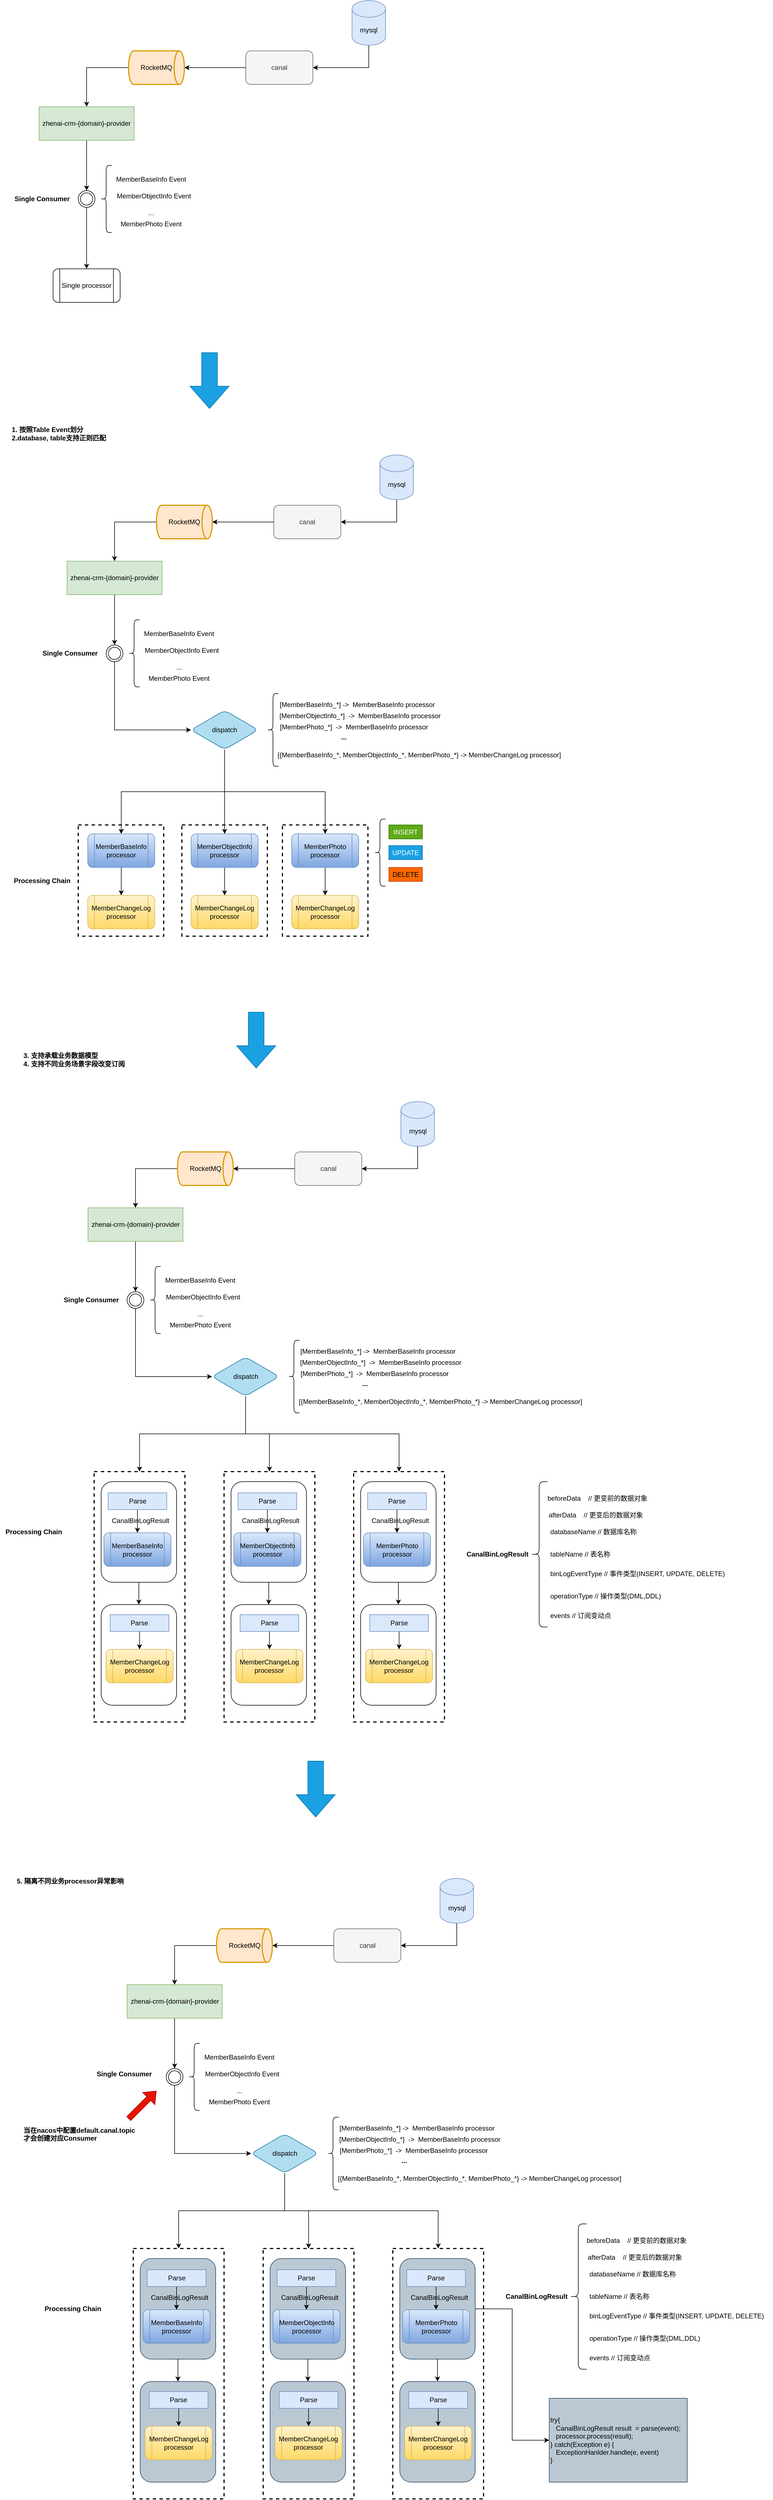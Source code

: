 <mxfile version="17.4.0" type="github">
  <diagram id="RKgJ4VKDAtB4tIxPlxn0" name="第 1 页">
    <mxGraphModel dx="1422" dy="706" grid="1" gridSize="10" guides="1" tooltips="1" connect="1" arrows="1" fold="1" page="1" pageScale="1" pageWidth="827" pageHeight="1169" math="0" shadow="0">
      <root>
        <mxCell id="0" />
        <mxCell id="1" parent="0" />
        <mxCell id="6EzRI4fCPDjEW_pRFf7N-106" value="" style="rounded=0;whiteSpace=wrap;html=1;fontFamily=Helvetica;fontSize=12;fontColor=default;strokeColor=default;fillColor=default;strokeWidth=2;dashed=1;" vertex="1" parent="1">
          <mxGeometry x="188.5" y="2652" width="162.5" height="448" as="geometry" />
        </mxCell>
        <mxCell id="6EzRI4fCPDjEW_pRFf7N-153" value="" style="rounded=1;whiteSpace=wrap;html=1;fontFamily=Helvetica;fontSize=12;fontColor=default;strokeColor=default;strokeWidth=1;fillColor=default;" vertex="1" parent="1">
          <mxGeometry x="201" y="2890" width="135" height="180" as="geometry" />
        </mxCell>
        <mxCell id="6EzRI4fCPDjEW_pRFf7N-151" value="" style="rounded=1;whiteSpace=wrap;html=1;fontFamily=Helvetica;fontSize=12;fontColor=default;strokeColor=default;strokeWidth=1;fillColor=default;" vertex="1" parent="1">
          <mxGeometry x="201" y="2670" width="135" height="180" as="geometry" />
        </mxCell>
        <mxCell id="6EzRI4fCPDjEW_pRFf7N-81" value="" style="rounded=0;whiteSpace=wrap;html=1;fontFamily=Helvetica;fontSize=12;fontColor=default;strokeColor=default;fillColor=default;strokeWidth=2;dashed=1;" vertex="1" parent="1">
          <mxGeometry x="525.5" y="1495" width="153" height="199" as="geometry" />
        </mxCell>
        <mxCell id="6EzRI4fCPDjEW_pRFf7N-80" value="" style="rounded=0;whiteSpace=wrap;html=1;fontFamily=Helvetica;fontSize=12;fontColor=default;strokeColor=default;fillColor=default;strokeWidth=2;dashed=1;" vertex="1" parent="1">
          <mxGeometry x="345.5" y="1495" width="153" height="199" as="geometry" />
        </mxCell>
        <mxCell id="6EzRI4fCPDjEW_pRFf7N-79" value="" style="rounded=0;whiteSpace=wrap;html=1;fontFamily=Helvetica;fontSize=12;fontColor=default;strokeColor=default;fillColor=default;strokeWidth=2;dashed=1;" vertex="1" parent="1">
          <mxGeometry x="160" y="1495" width="153" height="199" as="geometry" />
        </mxCell>
        <mxCell id="B3wVfU0sj-FQTkpLoz9Y-6" style="edgeStyle=orthogonalEdgeStyle;rounded=0;orthogonalLoop=1;jettySize=auto;html=1;exitX=0;exitY=0.5;exitDx=0;exitDy=0;entryX=1;entryY=0.5;entryDx=0;entryDy=0;entryPerimeter=0;" parent="1" source="B3wVfU0sj-FQTkpLoz9Y-1" target="6EzRI4fCPDjEW_pRFf7N-7" edge="1">
          <mxGeometry relative="1" as="geometry">
            <mxPoint x="360" y="140" as="targetPoint" />
          </mxGeometry>
        </mxCell>
        <mxCell id="B3wVfU0sj-FQTkpLoz9Y-1" value="canal" style="rounded=1;whiteSpace=wrap;html=1;fillColor=#f5f5f5;fontColor=#333333;strokeColor=#666666;" parent="1" vertex="1">
          <mxGeometry x="460" y="110" width="120" height="60" as="geometry" />
        </mxCell>
        <mxCell id="B3wVfU0sj-FQTkpLoz9Y-4" style="edgeStyle=orthogonalEdgeStyle;rounded=0;orthogonalLoop=1;jettySize=auto;html=1;exitX=0.5;exitY=1;exitDx=0;exitDy=0;exitPerimeter=0;entryX=1;entryY=0.5;entryDx=0;entryDy=0;" parent="1" source="B3wVfU0sj-FQTkpLoz9Y-2" target="B3wVfU0sj-FQTkpLoz9Y-1" edge="1">
          <mxGeometry relative="1" as="geometry" />
        </mxCell>
        <mxCell id="B3wVfU0sj-FQTkpLoz9Y-2" value="mysql" style="shape=cylinder3;whiteSpace=wrap;html=1;boundedLbl=1;backgroundOutline=1;size=15;fillColor=#dae8fc;strokeColor=#6c8ebf;" parent="1" vertex="1">
          <mxGeometry x="650" y="20" width="60" height="80" as="geometry" />
        </mxCell>
        <mxCell id="6EzRI4fCPDjEW_pRFf7N-5" style="edgeStyle=orthogonalEdgeStyle;rounded=0;orthogonalLoop=1;jettySize=auto;html=1;entryX=0.5;entryY=0;entryDx=0;entryDy=0;fontFamily=Helvetica;fontSize=12;fontColor=default;exitX=0;exitY=0.5;exitDx=0;exitDy=0;exitPerimeter=0;" edge="1" parent="1" source="6EzRI4fCPDjEW_pRFf7N-7" target="6EzRI4fCPDjEW_pRFf7N-3">
          <mxGeometry relative="1" as="geometry">
            <mxPoint x="240" y="140" as="sourcePoint" />
          </mxGeometry>
        </mxCell>
        <mxCell id="6EzRI4fCPDjEW_pRFf7N-9" style="edgeStyle=orthogonalEdgeStyle;rounded=0;orthogonalLoop=1;jettySize=auto;html=1;exitX=0.5;exitY=1;exitDx=0;exitDy=0;fontFamily=Helvetica;fontSize=12;fontColor=default;" edge="1" parent="1" source="6EzRI4fCPDjEW_pRFf7N-3" target="6EzRI4fCPDjEW_pRFf7N-8">
          <mxGeometry relative="1" as="geometry" />
        </mxCell>
        <mxCell id="6EzRI4fCPDjEW_pRFf7N-3" value="zhenai-crm-{domain}-provider" style="rounded=0;whiteSpace=wrap;html=1;fontFamily=Helvetica;fontSize=12;strokeColor=#82b366;fillColor=#d5e8d4;" vertex="1" parent="1">
          <mxGeometry x="90" y="210" width="170" height="60" as="geometry" />
        </mxCell>
        <mxCell id="6EzRI4fCPDjEW_pRFf7N-7" value="&lt;span&gt;RocketMQ&lt;/span&gt;" style="strokeWidth=2;html=1;shape=mxgraph.flowchart.direct_data;whiteSpace=wrap;rounded=1;fontFamily=Helvetica;fontSize=12;fillColor=#ffe6cc;strokeColor=#d79b00;" vertex="1" parent="1">
          <mxGeometry x="250" y="110" width="100" height="60" as="geometry" />
        </mxCell>
        <mxCell id="6EzRI4fCPDjEW_pRFf7N-25" style="edgeStyle=orthogonalEdgeStyle;rounded=0;orthogonalLoop=1;jettySize=auto;html=1;exitX=0.5;exitY=1;exitDx=0;exitDy=0;entryX=0.5;entryY=0;entryDx=0;entryDy=0;fontFamily=Helvetica;fontSize=12;fontColor=default;" edge="1" parent="1" source="6EzRI4fCPDjEW_pRFf7N-8" target="6EzRI4fCPDjEW_pRFf7N-15">
          <mxGeometry relative="1" as="geometry" />
        </mxCell>
        <mxCell id="6EzRI4fCPDjEW_pRFf7N-8" value="" style="ellipse;shape=doubleEllipse;whiteSpace=wrap;html=1;aspect=fixed;rounded=1;fontFamily=Helvetica;fontSize=12;fontColor=default;strokeColor=default;fillColor=default;" vertex="1" parent="1">
          <mxGeometry x="160" y="360" width="30" height="30" as="geometry" />
        </mxCell>
        <mxCell id="6EzRI4fCPDjEW_pRFf7N-10" value="" style="shape=curlyBracket;whiteSpace=wrap;html=1;rounded=1;fontFamily=Helvetica;fontSize=12;fontColor=default;strokeColor=default;fillColor=default;" vertex="1" parent="1">
          <mxGeometry x="200" y="315" width="20" height="120" as="geometry" />
        </mxCell>
        <mxCell id="6EzRI4fCPDjEW_pRFf7N-15" value="Single processor" style="shape=process;whiteSpace=wrap;html=1;backgroundOutline=1;rounded=1;fontFamily=Helvetica;fontSize=12;fontColor=default;strokeColor=default;fillColor=default;" vertex="1" parent="1">
          <mxGeometry x="115" y="500" width="120" height="60" as="geometry" />
        </mxCell>
        <mxCell id="6EzRI4fCPDjEW_pRFf7N-19" value="MemberBaseInfo Event" style="text;html=1;align=center;verticalAlign=middle;resizable=0;points=[];autosize=1;strokeColor=none;fillColor=none;fontSize=12;fontFamily=Helvetica;fontColor=default;" vertex="1" parent="1">
          <mxGeometry x="220" y="330" width="140" height="20" as="geometry" />
        </mxCell>
        <mxCell id="6EzRI4fCPDjEW_pRFf7N-20" value="MemberObjectInfo Event" style="text;html=1;align=center;verticalAlign=middle;resizable=0;points=[];autosize=1;strokeColor=none;fillColor=none;fontSize=12;fontFamily=Helvetica;fontColor=default;" vertex="1" parent="1">
          <mxGeometry x="220" y="360" width="150" height="20" as="geometry" />
        </mxCell>
        <mxCell id="6EzRI4fCPDjEW_pRFf7N-21" value="..." style="text;html=1;align=center;verticalAlign=middle;resizable=0;points=[];autosize=1;strokeColor=none;fillColor=none;fontSize=12;fontFamily=Helvetica;fontColor=default;" vertex="1" parent="1">
          <mxGeometry x="275" y="390" width="30" height="20" as="geometry" />
        </mxCell>
        <mxCell id="6EzRI4fCPDjEW_pRFf7N-23" value="MemberPhoto Event" style="text;html=1;align=center;verticalAlign=middle;resizable=0;points=[];autosize=1;strokeColor=none;fillColor=none;fontSize=12;fontFamily=Helvetica;fontColor=default;" vertex="1" parent="1">
          <mxGeometry x="230" y="410" width="120" height="20" as="geometry" />
        </mxCell>
        <mxCell id="6EzRI4fCPDjEW_pRFf7N-24" value="&lt;b&gt;Single Consumer&lt;/b&gt;" style="text;html=1;align=center;verticalAlign=middle;resizable=0;points=[];autosize=1;strokeColor=none;fillColor=none;fontSize=12;fontFamily=Helvetica;fontColor=default;" vertex="1" parent="1">
          <mxGeometry x="40" y="365" width="110" height="20" as="geometry" />
        </mxCell>
        <mxCell id="6EzRI4fCPDjEW_pRFf7N-27" style="edgeStyle=orthogonalEdgeStyle;rounded=0;orthogonalLoop=1;jettySize=auto;html=1;exitX=0;exitY=0.5;exitDx=0;exitDy=0;entryX=1;entryY=0.5;entryDx=0;entryDy=0;entryPerimeter=0;" edge="1" parent="1" source="6EzRI4fCPDjEW_pRFf7N-28" target="6EzRI4fCPDjEW_pRFf7N-34">
          <mxGeometry relative="1" as="geometry">
            <mxPoint x="410" y="953" as="targetPoint" />
          </mxGeometry>
        </mxCell>
        <mxCell id="6EzRI4fCPDjEW_pRFf7N-28" value="canal" style="rounded=1;whiteSpace=wrap;html=1;fillColor=#f5f5f5;fontColor=#333333;strokeColor=#666666;" vertex="1" parent="1">
          <mxGeometry x="510" y="923" width="120" height="60" as="geometry" />
        </mxCell>
        <mxCell id="6EzRI4fCPDjEW_pRFf7N-29" style="edgeStyle=orthogonalEdgeStyle;rounded=0;orthogonalLoop=1;jettySize=auto;html=1;exitX=0.5;exitY=1;exitDx=0;exitDy=0;exitPerimeter=0;entryX=1;entryY=0.5;entryDx=0;entryDy=0;" edge="1" parent="1" source="6EzRI4fCPDjEW_pRFf7N-30" target="6EzRI4fCPDjEW_pRFf7N-28">
          <mxGeometry relative="1" as="geometry" />
        </mxCell>
        <mxCell id="6EzRI4fCPDjEW_pRFf7N-30" value="mysql" style="shape=cylinder3;whiteSpace=wrap;html=1;boundedLbl=1;backgroundOutline=1;size=15;fillColor=#dae8fc;strokeColor=#6c8ebf;" vertex="1" parent="1">
          <mxGeometry x="700" y="833" width="60" height="80" as="geometry" />
        </mxCell>
        <mxCell id="6EzRI4fCPDjEW_pRFf7N-31" style="edgeStyle=orthogonalEdgeStyle;rounded=0;orthogonalLoop=1;jettySize=auto;html=1;entryX=0.5;entryY=0;entryDx=0;entryDy=0;fontFamily=Helvetica;fontSize=12;fontColor=default;exitX=0;exitY=0.5;exitDx=0;exitDy=0;exitPerimeter=0;" edge="1" parent="1" source="6EzRI4fCPDjEW_pRFf7N-34" target="6EzRI4fCPDjEW_pRFf7N-33">
          <mxGeometry relative="1" as="geometry">
            <mxPoint x="290" y="953" as="sourcePoint" />
          </mxGeometry>
        </mxCell>
        <mxCell id="6EzRI4fCPDjEW_pRFf7N-32" style="edgeStyle=orthogonalEdgeStyle;rounded=0;orthogonalLoop=1;jettySize=auto;html=1;exitX=0.5;exitY=1;exitDx=0;exitDy=0;fontFamily=Helvetica;fontSize=12;fontColor=default;" edge="1" parent="1" source="6EzRI4fCPDjEW_pRFf7N-33" target="6EzRI4fCPDjEW_pRFf7N-36">
          <mxGeometry relative="1" as="geometry" />
        </mxCell>
        <mxCell id="6EzRI4fCPDjEW_pRFf7N-33" value="zhenai-crm-{domain}-provider" style="rounded=0;whiteSpace=wrap;html=1;fontFamily=Helvetica;fontSize=12;strokeColor=#82b366;fillColor=#d5e8d4;" vertex="1" parent="1">
          <mxGeometry x="140" y="1023" width="170" height="60" as="geometry" />
        </mxCell>
        <mxCell id="6EzRI4fCPDjEW_pRFf7N-34" value="&lt;span&gt;RocketMQ&lt;/span&gt;" style="strokeWidth=2;html=1;shape=mxgraph.flowchart.direct_data;whiteSpace=wrap;rounded=1;fontFamily=Helvetica;fontSize=12;fillColor=#ffe6cc;strokeColor=#d79b00;" vertex="1" parent="1">
          <mxGeometry x="300" y="923" width="100" height="60" as="geometry" />
        </mxCell>
        <mxCell id="6EzRI4fCPDjEW_pRFf7N-72" style="edgeStyle=orthogonalEdgeStyle;rounded=0;orthogonalLoop=1;jettySize=auto;html=1;exitX=0.5;exitY=1;exitDx=0;exitDy=0;fontFamily=Helvetica;fontSize=12;fontColor=default;entryX=0;entryY=0.5;entryDx=0;entryDy=0;" edge="1" parent="1" source="6EzRI4fCPDjEW_pRFf7N-36" target="6EzRI4fCPDjEW_pRFf7N-71">
          <mxGeometry relative="1" as="geometry" />
        </mxCell>
        <mxCell id="6EzRI4fCPDjEW_pRFf7N-36" value="" style="ellipse;shape=doubleEllipse;whiteSpace=wrap;html=1;aspect=fixed;rounded=1;fontFamily=Helvetica;fontSize=12;fontColor=default;strokeColor=default;fillColor=default;" vertex="1" parent="1">
          <mxGeometry x="210" y="1173" width="30" height="30" as="geometry" />
        </mxCell>
        <mxCell id="6EzRI4fCPDjEW_pRFf7N-37" value="" style="shape=curlyBracket;whiteSpace=wrap;html=1;rounded=1;fontFamily=Helvetica;fontSize=12;fontColor=default;strokeColor=default;fillColor=default;" vertex="1" parent="1">
          <mxGeometry x="250" y="1128" width="20" height="120" as="geometry" />
        </mxCell>
        <mxCell id="6EzRI4fCPDjEW_pRFf7N-76" style="edgeStyle=orthogonalEdgeStyle;rounded=0;orthogonalLoop=1;jettySize=auto;html=1;exitX=0.5;exitY=1;exitDx=0;exitDy=0;entryX=0.5;entryY=0;entryDx=0;entryDy=0;fontFamily=Helvetica;fontSize=12;fontColor=default;" edge="1" parent="1" source="6EzRI4fCPDjEW_pRFf7N-38" target="6EzRI4fCPDjEW_pRFf7N-68">
          <mxGeometry relative="1" as="geometry" />
        </mxCell>
        <mxCell id="6EzRI4fCPDjEW_pRFf7N-38" value="MemberBaseInfo&lt;br&gt;processor" style="shape=process;whiteSpace=wrap;html=1;backgroundOutline=1;rounded=1;fontFamily=Helvetica;fontSize=12;strokeColor=#6c8ebf;fillColor=#dae8fc;gradientColor=#7ea6e0;" vertex="1" parent="1">
          <mxGeometry x="177" y="1511" width="120" height="60" as="geometry" />
        </mxCell>
        <mxCell id="6EzRI4fCPDjEW_pRFf7N-39" value="MemberBaseInfo Event" style="text;html=1;align=center;verticalAlign=middle;resizable=0;points=[];autosize=1;strokeColor=none;fillColor=none;fontSize=12;fontFamily=Helvetica;fontColor=default;" vertex="1" parent="1">
          <mxGeometry x="270" y="1143" width="140" height="20" as="geometry" />
        </mxCell>
        <mxCell id="6EzRI4fCPDjEW_pRFf7N-40" value="MemberObjectInfo Event" style="text;html=1;align=center;verticalAlign=middle;resizable=0;points=[];autosize=1;strokeColor=none;fillColor=none;fontSize=12;fontFamily=Helvetica;fontColor=default;" vertex="1" parent="1">
          <mxGeometry x="270" y="1173" width="150" height="20" as="geometry" />
        </mxCell>
        <mxCell id="6EzRI4fCPDjEW_pRFf7N-41" value="..." style="text;html=1;align=center;verticalAlign=middle;resizable=0;points=[];autosize=1;strokeColor=none;fillColor=none;fontSize=12;fontFamily=Helvetica;fontColor=default;" vertex="1" parent="1">
          <mxGeometry x="325" y="1203" width="30" height="20" as="geometry" />
        </mxCell>
        <mxCell id="6EzRI4fCPDjEW_pRFf7N-42" value="MemberPhoto Event" style="text;html=1;align=center;verticalAlign=middle;resizable=0;points=[];autosize=1;strokeColor=none;fillColor=none;fontSize=12;fontFamily=Helvetica;fontColor=default;" vertex="1" parent="1">
          <mxGeometry x="280" y="1223" width="120" height="20" as="geometry" />
        </mxCell>
        <mxCell id="6EzRI4fCPDjEW_pRFf7N-43" value="&lt;b&gt;Single Consumer&lt;/b&gt;" style="text;html=1;align=center;verticalAlign=middle;resizable=0;points=[];autosize=1;strokeColor=none;fillColor=none;fontSize=12;fontFamily=Helvetica;fontColor=default;" vertex="1" parent="1">
          <mxGeometry x="90" y="1178" width="110" height="20" as="geometry" />
        </mxCell>
        <mxCell id="6EzRI4fCPDjEW_pRFf7N-46" value="" style="html=1;shadow=0;dashed=0;align=center;verticalAlign=middle;shape=mxgraph.arrows2.arrow;dy=0.6;dx=40;direction=south;notch=0;rounded=1;fontFamily=Helvetica;fontSize=12;fontColor=#ffffff;strokeColor=#006EAF;fillColor=#1ba1e2;" vertex="1" parent="1">
          <mxGeometry x="360" y="650" width="70" height="100" as="geometry" />
        </mxCell>
        <mxCell id="6EzRI4fCPDjEW_pRFf7N-47" value="&lt;div style=&quot;text-align: left&quot;&gt;&lt;b&gt;1. 按照Table Event划分&lt;/b&gt;&lt;/div&gt;&lt;b&gt;&lt;div style=&quot;text-align: left&quot;&gt;&lt;b&gt;2.database, table支持正则匹配&lt;/b&gt;&lt;/div&gt;&lt;/b&gt;" style="text;html=1;align=center;verticalAlign=middle;resizable=0;points=[];autosize=1;strokeColor=none;fillColor=none;fontSize=12;fontFamily=Helvetica;fontColor=default;" vertex="1" parent="1">
          <mxGeometry x="35" y="780" width="180" height="30" as="geometry" />
        </mxCell>
        <mxCell id="6EzRI4fCPDjEW_pRFf7N-77" style="edgeStyle=orthogonalEdgeStyle;rounded=0;orthogonalLoop=1;jettySize=auto;html=1;exitX=0.5;exitY=1;exitDx=0;exitDy=0;fontFamily=Helvetica;fontSize=12;fontColor=default;" edge="1" parent="1" source="6EzRI4fCPDjEW_pRFf7N-66" target="6EzRI4fCPDjEW_pRFf7N-69">
          <mxGeometry relative="1" as="geometry" />
        </mxCell>
        <mxCell id="6EzRI4fCPDjEW_pRFf7N-66" value="MemberObjectInfo&lt;br&gt;processor" style="shape=process;whiteSpace=wrap;html=1;backgroundOutline=1;rounded=1;fontFamily=Helvetica;fontSize=12;strokeColor=#6c8ebf;fillColor=#dae8fc;gradientColor=#7ea6e0;" vertex="1" parent="1">
          <mxGeometry x="362" y="1511" width="120" height="60" as="geometry" />
        </mxCell>
        <mxCell id="6EzRI4fCPDjEW_pRFf7N-78" style="edgeStyle=orthogonalEdgeStyle;rounded=0;orthogonalLoop=1;jettySize=auto;html=1;exitX=0.5;exitY=1;exitDx=0;exitDy=0;fontFamily=Helvetica;fontSize=12;fontColor=default;" edge="1" parent="1" source="6EzRI4fCPDjEW_pRFf7N-67" target="6EzRI4fCPDjEW_pRFf7N-70">
          <mxGeometry relative="1" as="geometry" />
        </mxCell>
        <mxCell id="6EzRI4fCPDjEW_pRFf7N-67" value="MemberPhoto&lt;br&gt;processor" style="shape=process;whiteSpace=wrap;html=1;backgroundOutline=1;rounded=1;fontFamily=Helvetica;fontSize=12;strokeColor=#6c8ebf;fillColor=#dae8fc;gradientColor=#7ea6e0;" vertex="1" parent="1">
          <mxGeometry x="542" y="1511" width="120" height="60" as="geometry" />
        </mxCell>
        <mxCell id="6EzRI4fCPDjEW_pRFf7N-68" value="MemberChangeLog&lt;br&gt;processor" style="shape=process;whiteSpace=wrap;html=1;backgroundOutline=1;rounded=1;fontFamily=Helvetica;fontSize=12;strokeColor=#d6b656;fillColor=#fff2cc;gradientColor=#ffd966;" vertex="1" parent="1">
          <mxGeometry x="177" y="1621" width="120" height="60" as="geometry" />
        </mxCell>
        <mxCell id="6EzRI4fCPDjEW_pRFf7N-69" value="MemberChangeLog&lt;br&gt;processor" style="shape=process;whiteSpace=wrap;html=1;backgroundOutline=1;rounded=1;fontFamily=Helvetica;fontSize=12;strokeColor=#d6b656;fillColor=#fff2cc;gradientColor=#ffd966;" vertex="1" parent="1">
          <mxGeometry x="362" y="1621" width="120" height="60" as="geometry" />
        </mxCell>
        <mxCell id="6EzRI4fCPDjEW_pRFf7N-70" value="MemberChangeLog&lt;br&gt;processor" style="shape=process;whiteSpace=wrap;html=1;backgroundOutline=1;rounded=1;fontFamily=Helvetica;fontSize=12;strokeColor=#d6b656;fillColor=#fff2cc;gradientColor=#ffd966;" vertex="1" parent="1">
          <mxGeometry x="542" y="1621" width="120" height="60" as="geometry" />
        </mxCell>
        <mxCell id="6EzRI4fCPDjEW_pRFf7N-73" style="edgeStyle=orthogonalEdgeStyle;rounded=0;orthogonalLoop=1;jettySize=auto;html=1;exitX=0.5;exitY=1;exitDx=0;exitDy=0;fontFamily=Helvetica;fontSize=12;fontColor=default;" edge="1" parent="1" source="6EzRI4fCPDjEW_pRFf7N-71" target="6EzRI4fCPDjEW_pRFf7N-38">
          <mxGeometry relative="1" as="geometry" />
        </mxCell>
        <mxCell id="6EzRI4fCPDjEW_pRFf7N-74" style="edgeStyle=orthogonalEdgeStyle;rounded=0;orthogonalLoop=1;jettySize=auto;html=1;exitX=0.5;exitY=1;exitDx=0;exitDy=0;fontFamily=Helvetica;fontSize=12;fontColor=default;" edge="1" parent="1" source="6EzRI4fCPDjEW_pRFf7N-71" target="6EzRI4fCPDjEW_pRFf7N-67">
          <mxGeometry relative="1" as="geometry" />
        </mxCell>
        <mxCell id="6EzRI4fCPDjEW_pRFf7N-75" style="edgeStyle=orthogonalEdgeStyle;rounded=0;orthogonalLoop=1;jettySize=auto;html=1;exitX=0.5;exitY=1;exitDx=0;exitDy=0;fontFamily=Helvetica;fontSize=12;fontColor=default;" edge="1" parent="1" source="6EzRI4fCPDjEW_pRFf7N-71" target="6EzRI4fCPDjEW_pRFf7N-66">
          <mxGeometry relative="1" as="geometry" />
        </mxCell>
        <mxCell id="6EzRI4fCPDjEW_pRFf7N-71" value="dispatch" style="rhombus;whiteSpace=wrap;html=1;rounded=1;fontFamily=Helvetica;fontSize=12;strokeColor=#10739e;fillColor=#b1ddf0;" vertex="1" parent="1">
          <mxGeometry x="362" y="1290" width="120" height="70" as="geometry" />
        </mxCell>
        <mxCell id="6EzRI4fCPDjEW_pRFf7N-88" value="" style="shape=curlyBracket;whiteSpace=wrap;html=1;rounded=1;fontFamily=Helvetica;fontSize=12;fontColor=default;strokeColor=default;fillColor=default;" vertex="1" parent="1">
          <mxGeometry x="498.5" y="1260" width="20" height="130" as="geometry" />
        </mxCell>
        <mxCell id="6EzRI4fCPDjEW_pRFf7N-89" value="[MemberBaseInfo_*] -&amp;gt;&amp;nbsp;&amp;nbsp;&lt;span&gt;MemberBaseInfo&amp;nbsp;&lt;/span&gt;&lt;span&gt;processor&lt;/span&gt;" style="text;html=1;align=center;verticalAlign=middle;resizable=0;points=[];autosize=1;strokeColor=none;fillColor=none;fontSize=12;fontFamily=Helvetica;fontColor=default;" vertex="1" parent="1">
          <mxGeometry x="513.5" y="1270" width="290" height="20" as="geometry" />
        </mxCell>
        <mxCell id="6EzRI4fCPDjEW_pRFf7N-91" value="..." style="text;html=1;align=center;verticalAlign=middle;resizable=0;points=[];autosize=1;strokeColor=none;fillColor=none;fontSize=12;fontFamily=Helvetica;fontColor=default;fontStyle=1" vertex="1" parent="1">
          <mxGeometry x="620" y="1327.5" width="30" height="20" as="geometry" />
        </mxCell>
        <mxCell id="6EzRI4fCPDjEW_pRFf7N-93" value="[MemberObjectInfo_*]&amp;nbsp; -&amp;gt;&amp;nbsp;&amp;nbsp;&lt;span&gt;MemberBaseInfo&amp;nbsp;&lt;/span&gt;&lt;span&gt;processor&lt;/span&gt;" style="text;html=1;align=center;verticalAlign=middle;resizable=0;points=[];autosize=1;strokeColor=none;fillColor=none;fontSize=12;fontFamily=Helvetica;fontColor=default;" vertex="1" parent="1">
          <mxGeometry x="513.5" y="1290" width="300" height="20" as="geometry" />
        </mxCell>
        <mxCell id="6EzRI4fCPDjEW_pRFf7N-94" value="&lt;div&gt;&lt;span&gt;[MemberPhoto_*]&amp;nbsp; -&amp;gt;&amp;nbsp;&amp;nbsp;&lt;/span&gt;&lt;span&gt;MemberBaseInfo&amp;nbsp;&lt;/span&gt;&lt;span&gt;processor&lt;/span&gt;&lt;/div&gt;" style="text;html=1;align=left;verticalAlign=middle;resizable=0;points=[];autosize=1;strokeColor=none;fillColor=none;fontSize=12;fontFamily=Helvetica;fontColor=default;" vertex="1" parent="1">
          <mxGeometry x="518.5" y="1310" width="280" height="20" as="geometry" />
        </mxCell>
        <mxCell id="6EzRI4fCPDjEW_pRFf7N-96" value="[{MemberBaseInfo_*, MemberObjectInfo_*, MemberPhoto_*} -&amp;gt; MemberChangeLog processor]" style="text;html=1;align=center;verticalAlign=middle;resizable=0;points=[];autosize=1;strokeColor=none;fillColor=none;fontSize=12;fontFamily=Helvetica;fontColor=default;" vertex="1" parent="1">
          <mxGeometry x="510" y="1360" width="520" height="20" as="geometry" />
        </mxCell>
        <mxCell id="6EzRI4fCPDjEW_pRFf7N-97" value="&lt;b&gt;Processing Chain&lt;/b&gt;" style="text;html=1;align=center;verticalAlign=middle;resizable=0;points=[];autosize=1;strokeColor=none;fillColor=none;fontSize=12;fontFamily=Helvetica;fontColor=default;" vertex="1" parent="1">
          <mxGeometry x="35" y="1584.5" width="120" height="20" as="geometry" />
        </mxCell>
        <mxCell id="6EzRI4fCPDjEW_pRFf7N-98" value="" style="shape=curlyBracket;whiteSpace=wrap;html=1;rounded=1;fontFamily=Helvetica;fontSize=12;fontColor=default;strokeColor=default;strokeWidth=1;fillColor=default;" vertex="1" parent="1">
          <mxGeometry x="690" y="1484.5" width="20" height="120" as="geometry" />
        </mxCell>
        <mxCell id="6EzRI4fCPDjEW_pRFf7N-99" value="INSERT" style="rounded=0;whiteSpace=wrap;html=1;fontFamily=Helvetica;fontSize=12;fontColor=#ffffff;strokeColor=#2D7600;strokeWidth=1;fillColor=#60a917;" vertex="1" parent="1">
          <mxGeometry x="716" y="1495" width="60" height="25" as="geometry" />
        </mxCell>
        <mxCell id="6EzRI4fCPDjEW_pRFf7N-100" value="UPDATE" style="rounded=0;whiteSpace=wrap;html=1;fontFamily=Helvetica;fontSize=12;fontColor=#ffffff;strokeColor=#006EAF;strokeWidth=1;fillColor=#1ba1e2;" vertex="1" parent="1">
          <mxGeometry x="716" y="1532" width="60" height="25" as="geometry" />
        </mxCell>
        <mxCell id="6EzRI4fCPDjEW_pRFf7N-101" value="DELETE" style="rounded=0;whiteSpace=wrap;html=1;fontFamily=Helvetica;fontSize=12;fontColor=#000000;strokeColor=#C73500;strokeWidth=1;fillColor=#fa6800;" vertex="1" parent="1">
          <mxGeometry x="716" y="1571" width="60" height="25" as="geometry" />
        </mxCell>
        <mxCell id="6EzRI4fCPDjEW_pRFf7N-107" style="edgeStyle=orthogonalEdgeStyle;rounded=0;orthogonalLoop=1;jettySize=auto;html=1;exitX=0;exitY=0.5;exitDx=0;exitDy=0;entryX=1;entryY=0.5;entryDx=0;entryDy=0;entryPerimeter=0;" edge="1" parent="1" source="6EzRI4fCPDjEW_pRFf7N-108" target="6EzRI4fCPDjEW_pRFf7N-114">
          <mxGeometry relative="1" as="geometry">
            <mxPoint x="447.5" y="2110" as="targetPoint" />
          </mxGeometry>
        </mxCell>
        <mxCell id="6EzRI4fCPDjEW_pRFf7N-108" value="canal" style="rounded=1;whiteSpace=wrap;html=1;fillColor=#f5f5f5;fontColor=#333333;strokeColor=#666666;" vertex="1" parent="1">
          <mxGeometry x="547.5" y="2080" width="120" height="60" as="geometry" />
        </mxCell>
        <mxCell id="6EzRI4fCPDjEW_pRFf7N-109" style="edgeStyle=orthogonalEdgeStyle;rounded=0;orthogonalLoop=1;jettySize=auto;html=1;exitX=0.5;exitY=1;exitDx=0;exitDy=0;exitPerimeter=0;entryX=1;entryY=0.5;entryDx=0;entryDy=0;" edge="1" parent="1" source="6EzRI4fCPDjEW_pRFf7N-110" target="6EzRI4fCPDjEW_pRFf7N-108">
          <mxGeometry relative="1" as="geometry" />
        </mxCell>
        <mxCell id="6EzRI4fCPDjEW_pRFf7N-110" value="mysql" style="shape=cylinder3;whiteSpace=wrap;html=1;boundedLbl=1;backgroundOutline=1;size=15;fillColor=#dae8fc;strokeColor=#6c8ebf;" vertex="1" parent="1">
          <mxGeometry x="737.5" y="1990" width="60" height="80" as="geometry" />
        </mxCell>
        <mxCell id="6EzRI4fCPDjEW_pRFf7N-111" style="edgeStyle=orthogonalEdgeStyle;rounded=0;orthogonalLoop=1;jettySize=auto;html=1;entryX=0.5;entryY=0;entryDx=0;entryDy=0;fontFamily=Helvetica;fontSize=12;fontColor=default;exitX=0;exitY=0.5;exitDx=0;exitDy=0;exitPerimeter=0;" edge="1" parent="1" source="6EzRI4fCPDjEW_pRFf7N-114" target="6EzRI4fCPDjEW_pRFf7N-113">
          <mxGeometry relative="1" as="geometry">
            <mxPoint x="327.5" y="2110" as="sourcePoint" />
          </mxGeometry>
        </mxCell>
        <mxCell id="6EzRI4fCPDjEW_pRFf7N-112" style="edgeStyle=orthogonalEdgeStyle;rounded=0;orthogonalLoop=1;jettySize=auto;html=1;exitX=0.5;exitY=1;exitDx=0;exitDy=0;fontFamily=Helvetica;fontSize=12;fontColor=default;" edge="1" parent="1" source="6EzRI4fCPDjEW_pRFf7N-113" target="6EzRI4fCPDjEW_pRFf7N-116">
          <mxGeometry relative="1" as="geometry" />
        </mxCell>
        <mxCell id="6EzRI4fCPDjEW_pRFf7N-113" value="zhenai-crm-{domain}-provider" style="rounded=0;whiteSpace=wrap;html=1;fontFamily=Helvetica;fontSize=12;strokeColor=#82b366;fillColor=#d5e8d4;" vertex="1" parent="1">
          <mxGeometry x="177.5" y="2180" width="170" height="60" as="geometry" />
        </mxCell>
        <mxCell id="6EzRI4fCPDjEW_pRFf7N-114" value="&lt;span&gt;RocketMQ&lt;/span&gt;" style="strokeWidth=2;html=1;shape=mxgraph.flowchart.direct_data;whiteSpace=wrap;rounded=1;fontFamily=Helvetica;fontSize=12;fillColor=#ffe6cc;strokeColor=#d79b00;" vertex="1" parent="1">
          <mxGeometry x="337.5" y="2080" width="100" height="60" as="geometry" />
        </mxCell>
        <mxCell id="6EzRI4fCPDjEW_pRFf7N-115" style="edgeStyle=orthogonalEdgeStyle;rounded=0;orthogonalLoop=1;jettySize=auto;html=1;exitX=0.5;exitY=1;exitDx=0;exitDy=0;fontFamily=Helvetica;fontSize=12;fontColor=default;entryX=0;entryY=0.5;entryDx=0;entryDy=0;" edge="1" parent="1" source="6EzRI4fCPDjEW_pRFf7N-116" target="6EzRI4fCPDjEW_pRFf7N-135">
          <mxGeometry relative="1" as="geometry" />
        </mxCell>
        <mxCell id="6EzRI4fCPDjEW_pRFf7N-116" value="" style="ellipse;shape=doubleEllipse;whiteSpace=wrap;html=1;aspect=fixed;rounded=1;fontFamily=Helvetica;fontSize=12;fontColor=default;strokeColor=default;fillColor=default;" vertex="1" parent="1">
          <mxGeometry x="247.5" y="2330" width="30" height="30" as="geometry" />
        </mxCell>
        <mxCell id="6EzRI4fCPDjEW_pRFf7N-117" value="" style="shape=curlyBracket;whiteSpace=wrap;html=1;rounded=1;fontFamily=Helvetica;fontSize=12;fontColor=default;strokeColor=default;fillColor=default;" vertex="1" parent="1">
          <mxGeometry x="287.5" y="2285" width="20" height="120" as="geometry" />
        </mxCell>
        <mxCell id="6EzRI4fCPDjEW_pRFf7N-119" value="MemberBaseInfo&lt;br&gt;processor" style="shape=process;whiteSpace=wrap;html=1;backgroundOutline=1;rounded=1;fontFamily=Helvetica;fontSize=12;strokeColor=#6c8ebf;fillColor=#dae8fc;gradientColor=#7ea6e0;" vertex="1" parent="1">
          <mxGeometry x="206" y="2761.5" width="120" height="60" as="geometry" />
        </mxCell>
        <mxCell id="6EzRI4fCPDjEW_pRFf7N-120" value="MemberBaseInfo Event" style="text;html=1;align=center;verticalAlign=middle;resizable=0;points=[];autosize=1;strokeColor=none;fillColor=none;fontSize=12;fontFamily=Helvetica;fontColor=default;" vertex="1" parent="1">
          <mxGeometry x="307.5" y="2300" width="140" height="20" as="geometry" />
        </mxCell>
        <mxCell id="6EzRI4fCPDjEW_pRFf7N-121" value="MemberObjectInfo Event" style="text;html=1;align=center;verticalAlign=middle;resizable=0;points=[];autosize=1;strokeColor=none;fillColor=none;fontSize=12;fontFamily=Helvetica;fontColor=default;" vertex="1" parent="1">
          <mxGeometry x="307.5" y="2330" width="150" height="20" as="geometry" />
        </mxCell>
        <mxCell id="6EzRI4fCPDjEW_pRFf7N-122" value="..." style="text;html=1;align=center;verticalAlign=middle;resizable=0;points=[];autosize=1;strokeColor=none;fillColor=none;fontSize=12;fontFamily=Helvetica;fontColor=default;" vertex="1" parent="1">
          <mxGeometry x="362.5" y="2360" width="30" height="20" as="geometry" />
        </mxCell>
        <mxCell id="6EzRI4fCPDjEW_pRFf7N-123" value="MemberPhoto Event" style="text;html=1;align=center;verticalAlign=middle;resizable=0;points=[];autosize=1;strokeColor=none;fillColor=none;fontSize=12;fontFamily=Helvetica;fontColor=default;" vertex="1" parent="1">
          <mxGeometry x="317.5" y="2380" width="120" height="20" as="geometry" />
        </mxCell>
        <mxCell id="6EzRI4fCPDjEW_pRFf7N-124" value="&lt;b&gt;Single Consumer&lt;/b&gt;" style="text;html=1;align=center;verticalAlign=middle;resizable=0;points=[];autosize=1;strokeColor=none;fillColor=none;fontSize=12;fontFamily=Helvetica;fontColor=default;" vertex="1" parent="1">
          <mxGeometry x="127.5" y="2335" width="110" height="20" as="geometry" />
        </mxCell>
        <mxCell id="6EzRI4fCPDjEW_pRFf7N-129" value="MemberChangeLog&lt;br&gt;processor" style="shape=process;whiteSpace=wrap;html=1;backgroundOutline=1;rounded=1;fontFamily=Helvetica;fontSize=12;strokeColor=#d6b656;fillColor=#fff2cc;gradientColor=#ffd966;" vertex="1" parent="1">
          <mxGeometry x="209.75" y="2970" width="120" height="60" as="geometry" />
        </mxCell>
        <mxCell id="6EzRI4fCPDjEW_pRFf7N-180" style="edgeStyle=orthogonalEdgeStyle;rounded=0;orthogonalLoop=1;jettySize=auto;html=1;exitX=0.5;exitY=1;exitDx=0;exitDy=0;fontFamily=Helvetica;fontSize=12;fontColor=default;" edge="1" parent="1" source="6EzRI4fCPDjEW_pRFf7N-135" target="6EzRI4fCPDjEW_pRFf7N-106">
          <mxGeometry relative="1" as="geometry" />
        </mxCell>
        <mxCell id="6EzRI4fCPDjEW_pRFf7N-181" style="edgeStyle=orthogonalEdgeStyle;rounded=0;orthogonalLoop=1;jettySize=auto;html=1;exitX=0.5;exitY=1;exitDx=0;exitDy=0;fontFamily=Helvetica;fontSize=12;fontColor=default;" edge="1" parent="1" source="6EzRI4fCPDjEW_pRFf7N-135" target="6EzRI4fCPDjEW_pRFf7N-158">
          <mxGeometry relative="1" as="geometry" />
        </mxCell>
        <mxCell id="6EzRI4fCPDjEW_pRFf7N-182" style="edgeStyle=orthogonalEdgeStyle;rounded=0;orthogonalLoop=1;jettySize=auto;html=1;exitX=0.5;exitY=1;exitDx=0;exitDy=0;fontFamily=Helvetica;fontSize=12;fontColor=default;" edge="1" parent="1" source="6EzRI4fCPDjEW_pRFf7N-135" target="6EzRI4fCPDjEW_pRFf7N-169">
          <mxGeometry relative="1" as="geometry" />
        </mxCell>
        <mxCell id="6EzRI4fCPDjEW_pRFf7N-135" value="dispatch" style="rhombus;whiteSpace=wrap;html=1;rounded=1;fontFamily=Helvetica;fontSize=12;strokeColor=#10739e;fillColor=#b1ddf0;" vertex="1" parent="1">
          <mxGeometry x="399.5" y="2447" width="120" height="70" as="geometry" />
        </mxCell>
        <mxCell id="6EzRI4fCPDjEW_pRFf7N-136" value="" style="shape=curlyBracket;whiteSpace=wrap;html=1;rounded=1;fontFamily=Helvetica;fontSize=12;fontColor=default;strokeColor=default;fillColor=default;" vertex="1" parent="1">
          <mxGeometry x="536" y="2417" width="20" height="130" as="geometry" />
        </mxCell>
        <mxCell id="6EzRI4fCPDjEW_pRFf7N-137" value="[MemberBaseInfo_*] -&amp;gt;&amp;nbsp;&amp;nbsp;&lt;span&gt;MemberBaseInfo&amp;nbsp;&lt;/span&gt;&lt;span&gt;processor&lt;/span&gt;" style="text;html=1;align=center;verticalAlign=middle;resizable=0;points=[];autosize=1;strokeColor=none;fillColor=none;fontSize=12;fontFamily=Helvetica;fontColor=default;" vertex="1" parent="1">
          <mxGeometry x="551" y="2427" width="290" height="20" as="geometry" />
        </mxCell>
        <mxCell id="6EzRI4fCPDjEW_pRFf7N-138" value="..." style="text;html=1;align=center;verticalAlign=middle;resizable=0;points=[];autosize=1;strokeColor=none;fillColor=none;fontSize=12;fontFamily=Helvetica;fontColor=default;fontStyle=1" vertex="1" parent="1">
          <mxGeometry x="657.5" y="2484.5" width="30" height="20" as="geometry" />
        </mxCell>
        <mxCell id="6EzRI4fCPDjEW_pRFf7N-139" value="[MemberObjectInfo_*]&amp;nbsp; -&amp;gt;&amp;nbsp;&amp;nbsp;&lt;span&gt;MemberBaseInfo&amp;nbsp;&lt;/span&gt;&lt;span&gt;processor&lt;/span&gt;" style="text;html=1;align=center;verticalAlign=middle;resizable=0;points=[];autosize=1;strokeColor=none;fillColor=none;fontSize=12;fontFamily=Helvetica;fontColor=default;" vertex="1" parent="1">
          <mxGeometry x="551" y="2447" width="300" height="20" as="geometry" />
        </mxCell>
        <mxCell id="6EzRI4fCPDjEW_pRFf7N-140" value="&lt;div&gt;&lt;span&gt;[MemberPhoto_*]&amp;nbsp; -&amp;gt;&amp;nbsp;&amp;nbsp;&lt;/span&gt;&lt;span&gt;MemberBaseInfo&amp;nbsp;&lt;/span&gt;&lt;span&gt;processor&lt;/span&gt;&lt;/div&gt;" style="text;html=1;align=left;verticalAlign=middle;resizable=0;points=[];autosize=1;strokeColor=none;fillColor=none;fontSize=12;fontFamily=Helvetica;fontColor=default;" vertex="1" parent="1">
          <mxGeometry x="556" y="2467" width="280" height="20" as="geometry" />
        </mxCell>
        <mxCell id="6EzRI4fCPDjEW_pRFf7N-141" value="[{MemberBaseInfo_*, MemberObjectInfo_*, MemberPhoto_*} -&amp;gt; MemberChangeLog processor]" style="text;html=1;align=center;verticalAlign=middle;resizable=0;points=[];autosize=1;strokeColor=none;fillColor=none;fontSize=12;fontFamily=Helvetica;fontColor=default;" vertex="1" parent="1">
          <mxGeometry x="547.5" y="2517" width="520" height="20" as="geometry" />
        </mxCell>
        <mxCell id="6EzRI4fCPDjEW_pRFf7N-142" value="&lt;b&gt;Processing Chain&lt;/b&gt;" style="text;html=1;align=center;verticalAlign=middle;resizable=0;points=[];autosize=1;strokeColor=none;fillColor=none;fontSize=12;fontFamily=Helvetica;fontColor=default;" vertex="1" parent="1">
          <mxGeometry x="20" y="2750" width="120" height="20" as="geometry" />
        </mxCell>
        <mxCell id="6EzRI4fCPDjEW_pRFf7N-148" value="" style="html=1;shadow=0;dashed=0;align=center;verticalAlign=middle;shape=mxgraph.arrows2.arrow;dy=0.6;dx=40;direction=south;notch=0;rounded=1;fontFamily=Helvetica;fontSize=12;fontColor=#ffffff;strokeColor=#006EAF;fillColor=#1ba1e2;" vertex="1" parent="1">
          <mxGeometry x="443.5" y="1830" width="70" height="100" as="geometry" />
        </mxCell>
        <mxCell id="6EzRI4fCPDjEW_pRFf7N-149" value="&lt;div&gt;&lt;b&gt;3. 支持承载业务数据模型&lt;/b&gt;&lt;/div&gt;&lt;div&gt;&lt;b&gt;4. 支持不同业务场景字段改变订阅&lt;/b&gt;&lt;/div&gt;" style="text;html=1;align=left;verticalAlign=middle;resizable=0;points=[];autosize=1;strokeColor=none;fillColor=none;fontSize=12;fontFamily=Helvetica;fontColor=default;" vertex="1" parent="1">
          <mxGeometry x="60" y="1900" width="200" height="30" as="geometry" />
        </mxCell>
        <mxCell id="6EzRI4fCPDjEW_pRFf7N-152" style="edgeStyle=orthogonalEdgeStyle;rounded=0;orthogonalLoop=1;jettySize=auto;html=1;fontFamily=Helvetica;fontSize=12;fontColor=default;" edge="1" parent="1" source="6EzRI4fCPDjEW_pRFf7N-150" target="6EzRI4fCPDjEW_pRFf7N-119">
          <mxGeometry relative="1" as="geometry" />
        </mxCell>
        <mxCell id="6EzRI4fCPDjEW_pRFf7N-150" value="Parse" style="rounded=0;whiteSpace=wrap;html=1;fontFamily=Helvetica;fontSize=12;strokeColor=#6c8ebf;strokeWidth=1;fillColor=#dae8fc;" vertex="1" parent="1">
          <mxGeometry x="213.5" y="2690" width="105" height="30" as="geometry" />
        </mxCell>
        <mxCell id="6EzRI4fCPDjEW_pRFf7N-155" style="edgeStyle=orthogonalEdgeStyle;rounded=0;orthogonalLoop=1;jettySize=auto;html=1;fontFamily=Helvetica;fontSize=12;fontColor=default;" edge="1" parent="1" source="6EzRI4fCPDjEW_pRFf7N-154" target="6EzRI4fCPDjEW_pRFf7N-129">
          <mxGeometry relative="1" as="geometry" />
        </mxCell>
        <mxCell id="6EzRI4fCPDjEW_pRFf7N-154" value="Parse" style="rounded=0;whiteSpace=wrap;html=1;fontFamily=Helvetica;fontSize=12;strokeColor=#6c8ebf;strokeWidth=1;fillColor=#dae8fc;" vertex="1" parent="1">
          <mxGeometry x="217.25" y="2908" width="105" height="30" as="geometry" />
        </mxCell>
        <mxCell id="6EzRI4fCPDjEW_pRFf7N-156" value="" style="endArrow=classic;html=1;rounded=0;fontFamily=Helvetica;fontSize=12;fontColor=default;exitX=0.5;exitY=1;exitDx=0;exitDy=0;" edge="1" parent="1" source="6EzRI4fCPDjEW_pRFf7N-151" target="6EzRI4fCPDjEW_pRFf7N-153">
          <mxGeometry width="50" height="50" relative="1" as="geometry">
            <mxPoint x="381" y="2810" as="sourcePoint" />
            <mxPoint x="431" y="2760" as="targetPoint" />
          </mxGeometry>
        </mxCell>
        <mxCell id="6EzRI4fCPDjEW_pRFf7N-157" value="CanalBinLogResult" style="text;html=1;align=center;verticalAlign=middle;resizable=0;points=[];autosize=1;strokeColor=none;fillColor=none;fontSize=12;fontFamily=Helvetica;fontColor=default;" vertex="1" parent="1">
          <mxGeometry x="211" y="2730" width="120" height="20" as="geometry" />
        </mxCell>
        <mxCell id="6EzRI4fCPDjEW_pRFf7N-158" value="" style="rounded=0;whiteSpace=wrap;html=1;fontFamily=Helvetica;fontSize=12;fontColor=default;strokeColor=default;fillColor=default;strokeWidth=2;dashed=1;" vertex="1" parent="1">
          <mxGeometry x="421" y="2652" width="162.5" height="448" as="geometry" />
        </mxCell>
        <mxCell id="6EzRI4fCPDjEW_pRFf7N-159" value="" style="rounded=1;whiteSpace=wrap;html=1;fontFamily=Helvetica;fontSize=12;fontColor=default;strokeColor=default;strokeWidth=1;fillColor=default;" vertex="1" parent="1">
          <mxGeometry x="433.5" y="2890" width="135" height="180" as="geometry" />
        </mxCell>
        <mxCell id="6EzRI4fCPDjEW_pRFf7N-160" value="" style="rounded=1;whiteSpace=wrap;html=1;fontFamily=Helvetica;fontSize=12;fontColor=default;strokeColor=default;strokeWidth=1;fillColor=default;" vertex="1" parent="1">
          <mxGeometry x="433.5" y="2670" width="135" height="180" as="geometry" />
        </mxCell>
        <mxCell id="6EzRI4fCPDjEW_pRFf7N-161" value="MemberObjectInfo&lt;br&gt;processor" style="shape=process;whiteSpace=wrap;html=1;backgroundOutline=1;rounded=1;fontFamily=Helvetica;fontSize=12;strokeColor=#6c8ebf;fillColor=#dae8fc;gradientColor=#7ea6e0;" vertex="1" parent="1">
          <mxGeometry x="438.5" y="2761.5" width="120" height="60" as="geometry" />
        </mxCell>
        <mxCell id="6EzRI4fCPDjEW_pRFf7N-162" value="MemberChangeLog&lt;br&gt;processor" style="shape=process;whiteSpace=wrap;html=1;backgroundOutline=1;rounded=1;fontFamily=Helvetica;fontSize=12;strokeColor=#d6b656;fillColor=#fff2cc;gradientColor=#ffd966;" vertex="1" parent="1">
          <mxGeometry x="442.25" y="2970" width="120" height="60" as="geometry" />
        </mxCell>
        <mxCell id="6EzRI4fCPDjEW_pRFf7N-163" style="edgeStyle=orthogonalEdgeStyle;rounded=0;orthogonalLoop=1;jettySize=auto;html=1;fontFamily=Helvetica;fontSize=12;fontColor=default;" edge="1" parent="1" source="6EzRI4fCPDjEW_pRFf7N-164" target="6EzRI4fCPDjEW_pRFf7N-161">
          <mxGeometry relative="1" as="geometry" />
        </mxCell>
        <mxCell id="6EzRI4fCPDjEW_pRFf7N-164" value="Parse" style="rounded=0;whiteSpace=wrap;html=1;fontFamily=Helvetica;fontSize=12;strokeColor=#6c8ebf;strokeWidth=1;fillColor=#dae8fc;" vertex="1" parent="1">
          <mxGeometry x="446" y="2690" width="105" height="30" as="geometry" />
        </mxCell>
        <mxCell id="6EzRI4fCPDjEW_pRFf7N-165" style="edgeStyle=orthogonalEdgeStyle;rounded=0;orthogonalLoop=1;jettySize=auto;html=1;fontFamily=Helvetica;fontSize=12;fontColor=default;" edge="1" parent="1" source="6EzRI4fCPDjEW_pRFf7N-166" target="6EzRI4fCPDjEW_pRFf7N-162">
          <mxGeometry relative="1" as="geometry" />
        </mxCell>
        <mxCell id="6EzRI4fCPDjEW_pRFf7N-166" value="Parse" style="rounded=0;whiteSpace=wrap;html=1;fontFamily=Helvetica;fontSize=12;strokeColor=#6c8ebf;strokeWidth=1;fillColor=#dae8fc;" vertex="1" parent="1">
          <mxGeometry x="449.75" y="2908" width="105" height="30" as="geometry" />
        </mxCell>
        <mxCell id="6EzRI4fCPDjEW_pRFf7N-167" value="" style="endArrow=classic;html=1;rounded=0;fontFamily=Helvetica;fontSize=12;fontColor=default;exitX=0.5;exitY=1;exitDx=0;exitDy=0;" edge="1" parent="1" source="6EzRI4fCPDjEW_pRFf7N-160" target="6EzRI4fCPDjEW_pRFf7N-159">
          <mxGeometry width="50" height="50" relative="1" as="geometry">
            <mxPoint x="613.5" y="2810" as="sourcePoint" />
            <mxPoint x="663.5" y="2760" as="targetPoint" />
          </mxGeometry>
        </mxCell>
        <mxCell id="6EzRI4fCPDjEW_pRFf7N-168" value="CanalBinLogResult" style="text;html=1;align=center;verticalAlign=middle;resizable=0;points=[];autosize=1;strokeColor=none;fillColor=none;fontSize=12;fontFamily=Helvetica;fontColor=default;" vertex="1" parent="1">
          <mxGeometry x="443.5" y="2730" width="120" height="20" as="geometry" />
        </mxCell>
        <mxCell id="6EzRI4fCPDjEW_pRFf7N-169" value="" style="rounded=0;whiteSpace=wrap;html=1;fontFamily=Helvetica;fontSize=12;fontColor=default;strokeColor=default;fillColor=default;strokeWidth=2;dashed=1;" vertex="1" parent="1">
          <mxGeometry x="653" y="2652" width="162.5" height="448" as="geometry" />
        </mxCell>
        <mxCell id="6EzRI4fCPDjEW_pRFf7N-170" value="" style="rounded=1;whiteSpace=wrap;html=1;fontFamily=Helvetica;fontSize=12;fontColor=default;strokeColor=default;strokeWidth=1;fillColor=default;" vertex="1" parent="1">
          <mxGeometry x="665.5" y="2890" width="135" height="180" as="geometry" />
        </mxCell>
        <mxCell id="6EzRI4fCPDjEW_pRFf7N-171" value="" style="rounded=1;whiteSpace=wrap;html=1;fontFamily=Helvetica;fontSize=12;fontColor=default;strokeColor=default;strokeWidth=1;fillColor=default;" vertex="1" parent="1">
          <mxGeometry x="665.5" y="2670" width="135" height="180" as="geometry" />
        </mxCell>
        <mxCell id="6EzRI4fCPDjEW_pRFf7N-172" value="MemberPhoto&lt;br&gt;processor" style="shape=process;whiteSpace=wrap;html=1;backgroundOutline=1;rounded=1;fontFamily=Helvetica;fontSize=12;strokeColor=#6c8ebf;fillColor=#dae8fc;gradientColor=#7ea6e0;" vertex="1" parent="1">
          <mxGeometry x="670.5" y="2761.5" width="120" height="60" as="geometry" />
        </mxCell>
        <mxCell id="6EzRI4fCPDjEW_pRFf7N-173" value="MemberChangeLog&lt;br&gt;processor" style="shape=process;whiteSpace=wrap;html=1;backgroundOutline=1;rounded=1;fontFamily=Helvetica;fontSize=12;strokeColor=#d6b656;fillColor=#fff2cc;gradientColor=#ffd966;" vertex="1" parent="1">
          <mxGeometry x="674.25" y="2970" width="120" height="60" as="geometry" />
        </mxCell>
        <mxCell id="6EzRI4fCPDjEW_pRFf7N-174" style="edgeStyle=orthogonalEdgeStyle;rounded=0;orthogonalLoop=1;jettySize=auto;html=1;fontFamily=Helvetica;fontSize=12;fontColor=default;" edge="1" parent="1" source="6EzRI4fCPDjEW_pRFf7N-175" target="6EzRI4fCPDjEW_pRFf7N-172">
          <mxGeometry relative="1" as="geometry" />
        </mxCell>
        <mxCell id="6EzRI4fCPDjEW_pRFf7N-175" value="Parse" style="rounded=0;whiteSpace=wrap;html=1;fontFamily=Helvetica;fontSize=12;strokeColor=#6c8ebf;strokeWidth=1;fillColor=#dae8fc;" vertex="1" parent="1">
          <mxGeometry x="678" y="2690" width="105" height="30" as="geometry" />
        </mxCell>
        <mxCell id="6EzRI4fCPDjEW_pRFf7N-176" style="edgeStyle=orthogonalEdgeStyle;rounded=0;orthogonalLoop=1;jettySize=auto;html=1;fontFamily=Helvetica;fontSize=12;fontColor=default;" edge="1" parent="1" source="6EzRI4fCPDjEW_pRFf7N-177" target="6EzRI4fCPDjEW_pRFf7N-173">
          <mxGeometry relative="1" as="geometry" />
        </mxCell>
        <mxCell id="6EzRI4fCPDjEW_pRFf7N-177" value="Parse" style="rounded=0;whiteSpace=wrap;html=1;fontFamily=Helvetica;fontSize=12;strokeColor=#6c8ebf;strokeWidth=1;fillColor=#dae8fc;" vertex="1" parent="1">
          <mxGeometry x="681.75" y="2908" width="105" height="30" as="geometry" />
        </mxCell>
        <mxCell id="6EzRI4fCPDjEW_pRFf7N-178" value="" style="endArrow=classic;html=1;rounded=0;fontFamily=Helvetica;fontSize=12;fontColor=default;exitX=0.5;exitY=1;exitDx=0;exitDy=0;" edge="1" parent="1" source="6EzRI4fCPDjEW_pRFf7N-171" target="6EzRI4fCPDjEW_pRFf7N-170">
          <mxGeometry width="50" height="50" relative="1" as="geometry">
            <mxPoint x="845.5" y="2810" as="sourcePoint" />
            <mxPoint x="895.5" y="2760" as="targetPoint" />
          </mxGeometry>
        </mxCell>
        <mxCell id="6EzRI4fCPDjEW_pRFf7N-179" value="CanalBinLogResult" style="text;html=1;align=center;verticalAlign=middle;resizable=0;points=[];autosize=1;strokeColor=none;fillColor=none;fontSize=12;fontFamily=Helvetica;fontColor=default;" vertex="1" parent="1">
          <mxGeometry x="675.5" y="2730" width="120" height="20" as="geometry" />
        </mxCell>
        <mxCell id="6EzRI4fCPDjEW_pRFf7N-184" value="" style="shape=curlyBracket;whiteSpace=wrap;html=1;rounded=1;fontFamily=Helvetica;fontSize=12;fontColor=default;strokeColor=default;strokeWidth=1;fillColor=default;" vertex="1" parent="1">
          <mxGeometry x="970" y="2670" width="30" height="260" as="geometry" />
        </mxCell>
        <mxCell id="6EzRI4fCPDjEW_pRFf7N-185" value="&lt;b&gt;CanalBinLogResult&lt;/b&gt;" style="text;html=1;align=center;verticalAlign=middle;resizable=0;points=[];autosize=1;strokeColor=none;fillColor=none;fontSize=12;fontFamily=Helvetica;fontColor=default;" vertex="1" parent="1">
          <mxGeometry x="845" y="2790" width="130" height="20" as="geometry" />
        </mxCell>
        <mxCell id="6EzRI4fCPDjEW_pRFf7N-186" value="beforeData&amp;nbsp; &amp;nbsp; //&amp;nbsp;更变前的数据对象" style="text;html=1;align=left;verticalAlign=middle;resizable=0;points=[];autosize=1;strokeColor=none;fillColor=none;fontSize=12;fontFamily=Helvetica;fontColor=default;" vertex="1" parent="1">
          <mxGeometry x="997.5" y="2690" width="190" height="20" as="geometry" />
        </mxCell>
        <mxCell id="6EzRI4fCPDjEW_pRFf7N-187" value="afterData&amp;nbsp; &amp;nbsp; //&amp;nbsp;更变后的数据对象" style="text;html=1;align=left;verticalAlign=middle;resizable=0;points=[];autosize=1;strokeColor=none;fillColor=none;fontSize=12;fontFamily=Helvetica;fontColor=default;" vertex="1" parent="1">
          <mxGeometry x="1000" y="2720" width="180" height="20" as="geometry" />
        </mxCell>
        <mxCell id="6EzRI4fCPDjEW_pRFf7N-188" value="databaseName // 数据库名称" style="text;html=1;align=left;verticalAlign=middle;resizable=0;points=[];autosize=1;strokeColor=none;fillColor=none;fontSize=12;fontFamily=Helvetica;fontColor=default;" vertex="1" parent="1">
          <mxGeometry x="1002.5" y="2750" width="170" height="20" as="geometry" />
        </mxCell>
        <mxCell id="6EzRI4fCPDjEW_pRFf7N-189" value="tableName // 表名称" style="text;html=1;align=left;verticalAlign=middle;resizable=0;points=[];autosize=1;strokeColor=none;fillColor=none;fontSize=12;fontFamily=Helvetica;fontColor=default;" vertex="1" parent="1">
          <mxGeometry x="1002.5" y="2790" width="120" height="20" as="geometry" />
        </mxCell>
        <mxCell id="6EzRI4fCPDjEW_pRFf7N-190" value="binLogEventType // 事件类型(INSERT, UPDATE, DELETE)" style="text;html=1;align=left;verticalAlign=middle;resizable=0;points=[];autosize=1;strokeColor=none;fillColor=none;fontSize=12;fontFamily=Helvetica;fontColor=default;" vertex="1" parent="1">
          <mxGeometry x="1002.5" y="2825" width="330" height="20" as="geometry" />
        </mxCell>
        <mxCell id="6EzRI4fCPDjEW_pRFf7N-191" value="operationType // 操作类型(DML,DDL)" style="text;html=1;align=left;verticalAlign=middle;resizable=0;points=[];autosize=1;strokeColor=none;fillColor=none;fontSize=12;fontFamily=Helvetica;fontColor=default;" vertex="1" parent="1">
          <mxGeometry x="1002.5" y="2865" width="210" height="20" as="geometry" />
        </mxCell>
        <mxCell id="6EzRI4fCPDjEW_pRFf7N-192" value="events // 订阅变动点" style="text;html=1;align=left;verticalAlign=middle;resizable=0;points=[];autosize=1;strokeColor=none;fillColor=none;fontSize=12;fontFamily=Helvetica;fontColor=default;" vertex="1" parent="1">
          <mxGeometry x="1002.5" y="2900" width="120" height="20" as="geometry" />
        </mxCell>
        <mxCell id="6EzRI4fCPDjEW_pRFf7N-193" value="" style="rounded=0;whiteSpace=wrap;html=1;fontFamily=Helvetica;fontSize=12;fontColor=default;strokeColor=default;fillColor=default;strokeWidth=2;dashed=1;" vertex="1" parent="1">
          <mxGeometry x="258.5" y="4042" width="162.5" height="448" as="geometry" />
        </mxCell>
        <mxCell id="6EzRI4fCPDjEW_pRFf7N-194" value="" style="rounded=1;whiteSpace=wrap;html=1;fontFamily=Helvetica;fontSize=12;strokeColor=#23445d;strokeWidth=1;fillColor=#bac8d3;" vertex="1" parent="1">
          <mxGeometry x="271" y="4280" width="135" height="180" as="geometry" />
        </mxCell>
        <mxCell id="6EzRI4fCPDjEW_pRFf7N-195" value="" style="rounded=1;whiteSpace=wrap;html=1;fontFamily=Helvetica;fontSize=12;strokeWidth=1;fillColor=#bac8d3;strokeColor=#23445d;" vertex="1" parent="1">
          <mxGeometry x="271" y="4060" width="135" height="180" as="geometry" />
        </mxCell>
        <mxCell id="6EzRI4fCPDjEW_pRFf7N-196" style="edgeStyle=orthogonalEdgeStyle;rounded=0;orthogonalLoop=1;jettySize=auto;html=1;exitX=0;exitY=0.5;exitDx=0;exitDy=0;entryX=1;entryY=0.5;entryDx=0;entryDy=0;entryPerimeter=0;" edge="1" parent="1" source="6EzRI4fCPDjEW_pRFf7N-197" target="6EzRI4fCPDjEW_pRFf7N-203">
          <mxGeometry relative="1" as="geometry">
            <mxPoint x="517.5" y="3500" as="targetPoint" />
          </mxGeometry>
        </mxCell>
        <mxCell id="6EzRI4fCPDjEW_pRFf7N-197" value="canal" style="rounded=1;whiteSpace=wrap;html=1;fillColor=#f5f5f5;fontColor=#333333;strokeColor=#666666;" vertex="1" parent="1">
          <mxGeometry x="617.5" y="3470" width="120" height="60" as="geometry" />
        </mxCell>
        <mxCell id="6EzRI4fCPDjEW_pRFf7N-198" style="edgeStyle=orthogonalEdgeStyle;rounded=0;orthogonalLoop=1;jettySize=auto;html=1;exitX=0.5;exitY=1;exitDx=0;exitDy=0;exitPerimeter=0;entryX=1;entryY=0.5;entryDx=0;entryDy=0;" edge="1" parent="1" source="6EzRI4fCPDjEW_pRFf7N-199" target="6EzRI4fCPDjEW_pRFf7N-197">
          <mxGeometry relative="1" as="geometry" />
        </mxCell>
        <mxCell id="6EzRI4fCPDjEW_pRFf7N-199" value="mysql" style="shape=cylinder3;whiteSpace=wrap;html=1;boundedLbl=1;backgroundOutline=1;size=15;fillColor=#dae8fc;strokeColor=#6c8ebf;" vertex="1" parent="1">
          <mxGeometry x="807.5" y="3380" width="60" height="80" as="geometry" />
        </mxCell>
        <mxCell id="6EzRI4fCPDjEW_pRFf7N-200" style="edgeStyle=orthogonalEdgeStyle;rounded=0;orthogonalLoop=1;jettySize=auto;html=1;entryX=0.5;entryY=0;entryDx=0;entryDy=0;fontFamily=Helvetica;fontSize=12;fontColor=default;exitX=0;exitY=0.5;exitDx=0;exitDy=0;exitPerimeter=0;" edge="1" parent="1" source="6EzRI4fCPDjEW_pRFf7N-203" target="6EzRI4fCPDjEW_pRFf7N-202">
          <mxGeometry relative="1" as="geometry">
            <mxPoint x="397.5" y="3500" as="sourcePoint" />
          </mxGeometry>
        </mxCell>
        <mxCell id="6EzRI4fCPDjEW_pRFf7N-201" style="edgeStyle=orthogonalEdgeStyle;rounded=0;orthogonalLoop=1;jettySize=auto;html=1;exitX=0.5;exitY=1;exitDx=0;exitDy=0;fontFamily=Helvetica;fontSize=12;fontColor=default;" edge="1" parent="1" source="6EzRI4fCPDjEW_pRFf7N-202" target="6EzRI4fCPDjEW_pRFf7N-205">
          <mxGeometry relative="1" as="geometry" />
        </mxCell>
        <mxCell id="6EzRI4fCPDjEW_pRFf7N-202" value="zhenai-crm-{domain}-provider" style="rounded=0;whiteSpace=wrap;html=1;fontFamily=Helvetica;fontSize=12;strokeColor=#82b366;fillColor=#d5e8d4;" vertex="1" parent="1">
          <mxGeometry x="247.5" y="3570" width="170" height="60" as="geometry" />
        </mxCell>
        <mxCell id="6EzRI4fCPDjEW_pRFf7N-203" value="&lt;span&gt;RocketMQ&lt;/span&gt;" style="strokeWidth=2;html=1;shape=mxgraph.flowchart.direct_data;whiteSpace=wrap;rounded=1;fontFamily=Helvetica;fontSize=12;fillColor=#ffe6cc;strokeColor=#d79b00;" vertex="1" parent="1">
          <mxGeometry x="407.5" y="3470" width="100" height="60" as="geometry" />
        </mxCell>
        <mxCell id="6EzRI4fCPDjEW_pRFf7N-204" style="edgeStyle=orthogonalEdgeStyle;rounded=0;orthogonalLoop=1;jettySize=auto;html=1;exitX=0.5;exitY=1;exitDx=0;exitDy=0;fontFamily=Helvetica;fontSize=12;fontColor=default;entryX=0;entryY=0.5;entryDx=0;entryDy=0;" edge="1" parent="1" source="6EzRI4fCPDjEW_pRFf7N-205" target="6EzRI4fCPDjEW_pRFf7N-217">
          <mxGeometry relative="1" as="geometry" />
        </mxCell>
        <mxCell id="6EzRI4fCPDjEW_pRFf7N-205" value="" style="ellipse;shape=doubleEllipse;whiteSpace=wrap;html=1;aspect=fixed;rounded=1;fontFamily=Helvetica;fontSize=12;fontColor=default;strokeColor=default;fillColor=default;" vertex="1" parent="1">
          <mxGeometry x="317.5" y="3720" width="30" height="30" as="geometry" />
        </mxCell>
        <mxCell id="6EzRI4fCPDjEW_pRFf7N-206" value="" style="shape=curlyBracket;whiteSpace=wrap;html=1;rounded=1;fontFamily=Helvetica;fontSize=12;fontColor=default;strokeColor=default;fillColor=default;" vertex="1" parent="1">
          <mxGeometry x="357.5" y="3675" width="20" height="120" as="geometry" />
        </mxCell>
        <mxCell id="6EzRI4fCPDjEW_pRFf7N-207" value="MemberBaseInfo&lt;br&gt;processor" style="shape=process;whiteSpace=wrap;html=1;backgroundOutline=1;rounded=1;fontFamily=Helvetica;fontSize=12;strokeColor=#6c8ebf;fillColor=#dae8fc;gradientColor=#7ea6e0;" vertex="1" parent="1">
          <mxGeometry x="276" y="4151.5" width="120" height="60" as="geometry" />
        </mxCell>
        <mxCell id="6EzRI4fCPDjEW_pRFf7N-208" value="MemberBaseInfo Event" style="text;html=1;align=center;verticalAlign=middle;resizable=0;points=[];autosize=1;strokeColor=none;fillColor=none;fontSize=12;fontFamily=Helvetica;fontColor=default;" vertex="1" parent="1">
          <mxGeometry x="377.5" y="3690" width="140" height="20" as="geometry" />
        </mxCell>
        <mxCell id="6EzRI4fCPDjEW_pRFf7N-209" value="MemberObjectInfo Event" style="text;html=1;align=center;verticalAlign=middle;resizable=0;points=[];autosize=1;strokeColor=none;fillColor=none;fontSize=12;fontFamily=Helvetica;fontColor=default;" vertex="1" parent="1">
          <mxGeometry x="377.5" y="3720" width="150" height="20" as="geometry" />
        </mxCell>
        <mxCell id="6EzRI4fCPDjEW_pRFf7N-210" value="..." style="text;html=1;align=center;verticalAlign=middle;resizable=0;points=[];autosize=1;strokeColor=none;fillColor=none;fontSize=12;fontFamily=Helvetica;fontColor=default;" vertex="1" parent="1">
          <mxGeometry x="432.5" y="3750" width="30" height="20" as="geometry" />
        </mxCell>
        <mxCell id="6EzRI4fCPDjEW_pRFf7N-211" value="MemberPhoto Event" style="text;html=1;align=center;verticalAlign=middle;resizable=0;points=[];autosize=1;strokeColor=none;fillColor=none;fontSize=12;fontFamily=Helvetica;fontColor=default;" vertex="1" parent="1">
          <mxGeometry x="387.5" y="3770" width="120" height="20" as="geometry" />
        </mxCell>
        <mxCell id="6EzRI4fCPDjEW_pRFf7N-212" value="&lt;b&gt;Single Consumer&lt;br&gt;&lt;/b&gt;" style="text;html=1;align=center;verticalAlign=middle;resizable=0;points=[];autosize=1;strokeColor=none;fillColor=none;fontSize=12;fontFamily=Helvetica;fontColor=default;" vertex="1" parent="1">
          <mxGeometry x="187" y="3720" width="110" height="20" as="geometry" />
        </mxCell>
        <mxCell id="6EzRI4fCPDjEW_pRFf7N-213" value="MemberChangeLog&lt;br&gt;processor" style="shape=process;whiteSpace=wrap;html=1;backgroundOutline=1;rounded=1;fontFamily=Helvetica;fontSize=12;strokeColor=#d6b656;fillColor=#fff2cc;gradientColor=#ffd966;" vertex="1" parent="1">
          <mxGeometry x="279.75" y="4360" width="120" height="60" as="geometry" />
        </mxCell>
        <mxCell id="6EzRI4fCPDjEW_pRFf7N-214" style="edgeStyle=orthogonalEdgeStyle;rounded=0;orthogonalLoop=1;jettySize=auto;html=1;exitX=0.5;exitY=1;exitDx=0;exitDy=0;fontFamily=Helvetica;fontSize=12;fontColor=default;" edge="1" parent="1" source="6EzRI4fCPDjEW_pRFf7N-217" target="6EzRI4fCPDjEW_pRFf7N-193">
          <mxGeometry relative="1" as="geometry" />
        </mxCell>
        <mxCell id="6EzRI4fCPDjEW_pRFf7N-215" style="edgeStyle=orthogonalEdgeStyle;rounded=0;orthogonalLoop=1;jettySize=auto;html=1;exitX=0.5;exitY=1;exitDx=0;exitDy=0;fontFamily=Helvetica;fontSize=12;fontColor=default;" edge="1" parent="1" source="6EzRI4fCPDjEW_pRFf7N-217" target="6EzRI4fCPDjEW_pRFf7N-231">
          <mxGeometry relative="1" as="geometry" />
        </mxCell>
        <mxCell id="6EzRI4fCPDjEW_pRFf7N-216" style="edgeStyle=orthogonalEdgeStyle;rounded=0;orthogonalLoop=1;jettySize=auto;html=1;exitX=0.5;exitY=1;exitDx=0;exitDy=0;fontFamily=Helvetica;fontSize=12;fontColor=default;" edge="1" parent="1" source="6EzRI4fCPDjEW_pRFf7N-217" target="6EzRI4fCPDjEW_pRFf7N-242">
          <mxGeometry relative="1" as="geometry" />
        </mxCell>
        <mxCell id="6EzRI4fCPDjEW_pRFf7N-217" value="dispatch" style="rhombus;whiteSpace=wrap;html=1;rounded=1;fontFamily=Helvetica;fontSize=12;strokeColor=#10739e;fillColor=#b1ddf0;" vertex="1" parent="1">
          <mxGeometry x="469.5" y="3837" width="120" height="70" as="geometry" />
        </mxCell>
        <mxCell id="6EzRI4fCPDjEW_pRFf7N-218" value="" style="shape=curlyBracket;whiteSpace=wrap;html=1;rounded=1;fontFamily=Helvetica;fontSize=12;fontColor=default;strokeColor=default;fillColor=default;" vertex="1" parent="1">
          <mxGeometry x="606" y="3807" width="20" height="130" as="geometry" />
        </mxCell>
        <mxCell id="6EzRI4fCPDjEW_pRFf7N-219" value="[MemberBaseInfo_*] -&amp;gt;&amp;nbsp;&amp;nbsp;&lt;span&gt;MemberBaseInfo&amp;nbsp;&lt;/span&gt;&lt;span&gt;processor&lt;/span&gt;" style="text;html=1;align=center;verticalAlign=middle;resizable=0;points=[];autosize=1;strokeColor=none;fillColor=none;fontSize=12;fontFamily=Helvetica;fontColor=default;" vertex="1" parent="1">
          <mxGeometry x="621" y="3817" width="290" height="20" as="geometry" />
        </mxCell>
        <mxCell id="6EzRI4fCPDjEW_pRFf7N-220" value="..." style="text;html=1;align=center;verticalAlign=middle;resizable=0;points=[];autosize=1;strokeColor=none;fillColor=none;fontSize=12;fontFamily=Helvetica;fontColor=default;fontStyle=1" vertex="1" parent="1">
          <mxGeometry x="727.5" y="3874.5" width="30" height="20" as="geometry" />
        </mxCell>
        <mxCell id="6EzRI4fCPDjEW_pRFf7N-221" value="[MemberObjectInfo_*]&amp;nbsp; -&amp;gt;&amp;nbsp;&amp;nbsp;&lt;span&gt;MemberBaseInfo&amp;nbsp;&lt;/span&gt;&lt;span&gt;processor&lt;/span&gt;" style="text;html=1;align=center;verticalAlign=middle;resizable=0;points=[];autosize=1;strokeColor=none;fillColor=none;fontSize=12;fontFamily=Helvetica;fontColor=default;" vertex="1" parent="1">
          <mxGeometry x="621" y="3837" width="300" height="20" as="geometry" />
        </mxCell>
        <mxCell id="6EzRI4fCPDjEW_pRFf7N-222" value="&lt;div&gt;&lt;span&gt;[MemberPhoto_*]&amp;nbsp; -&amp;gt;&amp;nbsp;&amp;nbsp;&lt;/span&gt;&lt;span&gt;MemberBaseInfo&amp;nbsp;&lt;/span&gt;&lt;span&gt;processor&lt;/span&gt;&lt;/div&gt;" style="text;html=1;align=left;verticalAlign=middle;resizable=0;points=[];autosize=1;strokeColor=none;fillColor=none;fontSize=12;fontFamily=Helvetica;fontColor=default;" vertex="1" parent="1">
          <mxGeometry x="626" y="3857" width="280" height="20" as="geometry" />
        </mxCell>
        <mxCell id="6EzRI4fCPDjEW_pRFf7N-223" value="[{MemberBaseInfo_*, MemberObjectInfo_*, MemberPhoto_*} -&amp;gt; MemberChangeLog processor]" style="text;html=1;align=center;verticalAlign=middle;resizable=0;points=[];autosize=1;strokeColor=none;fillColor=none;fontSize=12;fontFamily=Helvetica;fontColor=default;" vertex="1" parent="1">
          <mxGeometry x="617.5" y="3907" width="520" height="20" as="geometry" />
        </mxCell>
        <mxCell id="6EzRI4fCPDjEW_pRFf7N-224" value="&lt;b&gt;Processing Chain&lt;/b&gt;" style="text;html=1;align=center;verticalAlign=middle;resizable=0;points=[];autosize=1;strokeColor=none;fillColor=none;fontSize=12;fontFamily=Helvetica;fontColor=default;" vertex="1" parent="1">
          <mxGeometry x="90" y="4140" width="120" height="20" as="geometry" />
        </mxCell>
        <mxCell id="6EzRI4fCPDjEW_pRFf7N-225" style="edgeStyle=orthogonalEdgeStyle;rounded=0;orthogonalLoop=1;jettySize=auto;html=1;fontFamily=Helvetica;fontSize=12;fontColor=default;" edge="1" parent="1" source="6EzRI4fCPDjEW_pRFf7N-226" target="6EzRI4fCPDjEW_pRFf7N-207">
          <mxGeometry relative="1" as="geometry" />
        </mxCell>
        <mxCell id="6EzRI4fCPDjEW_pRFf7N-226" value="Parse" style="rounded=0;whiteSpace=wrap;html=1;fontFamily=Helvetica;fontSize=12;strokeColor=#6c8ebf;strokeWidth=1;fillColor=#dae8fc;" vertex="1" parent="1">
          <mxGeometry x="283.5" y="4080" width="105" height="30" as="geometry" />
        </mxCell>
        <mxCell id="6EzRI4fCPDjEW_pRFf7N-227" style="edgeStyle=orthogonalEdgeStyle;rounded=0;orthogonalLoop=1;jettySize=auto;html=1;fontFamily=Helvetica;fontSize=12;fontColor=default;" edge="1" parent="1" source="6EzRI4fCPDjEW_pRFf7N-228" target="6EzRI4fCPDjEW_pRFf7N-213">
          <mxGeometry relative="1" as="geometry" />
        </mxCell>
        <mxCell id="6EzRI4fCPDjEW_pRFf7N-228" value="Parse" style="rounded=0;whiteSpace=wrap;html=1;fontFamily=Helvetica;fontSize=12;strokeColor=#6c8ebf;strokeWidth=1;fillColor=#dae8fc;" vertex="1" parent="1">
          <mxGeometry x="287.25" y="4298" width="105" height="30" as="geometry" />
        </mxCell>
        <mxCell id="6EzRI4fCPDjEW_pRFf7N-229" value="" style="endArrow=classic;html=1;rounded=0;fontFamily=Helvetica;fontSize=12;fontColor=default;exitX=0.5;exitY=1;exitDx=0;exitDy=0;" edge="1" parent="1" source="6EzRI4fCPDjEW_pRFf7N-195" target="6EzRI4fCPDjEW_pRFf7N-194">
          <mxGeometry width="50" height="50" relative="1" as="geometry">
            <mxPoint x="451" y="4200" as="sourcePoint" />
            <mxPoint x="501" y="4150" as="targetPoint" />
          </mxGeometry>
        </mxCell>
        <mxCell id="6EzRI4fCPDjEW_pRFf7N-230" value="CanalBinLogResult" style="text;html=1;align=center;verticalAlign=middle;resizable=0;points=[];autosize=1;strokeColor=none;fillColor=none;fontSize=12;fontFamily=Helvetica;fontColor=default;" vertex="1" parent="1">
          <mxGeometry x="281" y="4120" width="120" height="20" as="geometry" />
        </mxCell>
        <mxCell id="6EzRI4fCPDjEW_pRFf7N-231" value="" style="rounded=0;whiteSpace=wrap;html=1;fontFamily=Helvetica;fontSize=12;fontColor=default;strokeColor=default;fillColor=default;strokeWidth=2;dashed=1;" vertex="1" parent="1">
          <mxGeometry x="491" y="4042" width="162.5" height="448" as="geometry" />
        </mxCell>
        <mxCell id="6EzRI4fCPDjEW_pRFf7N-232" value="" style="rounded=1;whiteSpace=wrap;html=1;fontFamily=Helvetica;fontSize=12;strokeColor=#23445d;strokeWidth=1;fillColor=#bac8d3;" vertex="1" parent="1">
          <mxGeometry x="503.5" y="4280" width="135" height="180" as="geometry" />
        </mxCell>
        <mxCell id="6EzRI4fCPDjEW_pRFf7N-233" value="" style="rounded=1;whiteSpace=wrap;html=1;fontFamily=Helvetica;fontSize=12;strokeColor=#23445d;strokeWidth=1;fillColor=#bac8d3;" vertex="1" parent="1">
          <mxGeometry x="503.5" y="4060" width="135" height="180" as="geometry" />
        </mxCell>
        <mxCell id="6EzRI4fCPDjEW_pRFf7N-234" value="MemberObjectInfo&lt;br&gt;processor" style="shape=process;whiteSpace=wrap;html=1;backgroundOutline=1;rounded=1;fontFamily=Helvetica;fontSize=12;strokeColor=#6c8ebf;fillColor=#dae8fc;gradientColor=#7ea6e0;" vertex="1" parent="1">
          <mxGeometry x="508.5" y="4151.5" width="120" height="60" as="geometry" />
        </mxCell>
        <mxCell id="6EzRI4fCPDjEW_pRFf7N-235" value="MemberChangeLog&lt;br&gt;processor" style="shape=process;whiteSpace=wrap;html=1;backgroundOutline=1;rounded=1;fontFamily=Helvetica;fontSize=12;strokeColor=#d6b656;fillColor=#fff2cc;gradientColor=#ffd966;" vertex="1" parent="1">
          <mxGeometry x="512.25" y="4360" width="120" height="60" as="geometry" />
        </mxCell>
        <mxCell id="6EzRI4fCPDjEW_pRFf7N-236" style="edgeStyle=orthogonalEdgeStyle;rounded=0;orthogonalLoop=1;jettySize=auto;html=1;fontFamily=Helvetica;fontSize=12;fontColor=default;" edge="1" parent="1" source="6EzRI4fCPDjEW_pRFf7N-237" target="6EzRI4fCPDjEW_pRFf7N-234">
          <mxGeometry relative="1" as="geometry" />
        </mxCell>
        <mxCell id="6EzRI4fCPDjEW_pRFf7N-237" value="Parse" style="rounded=0;whiteSpace=wrap;html=1;fontFamily=Helvetica;fontSize=12;strokeColor=#6c8ebf;strokeWidth=1;fillColor=#dae8fc;" vertex="1" parent="1">
          <mxGeometry x="516" y="4080" width="105" height="30" as="geometry" />
        </mxCell>
        <mxCell id="6EzRI4fCPDjEW_pRFf7N-238" style="edgeStyle=orthogonalEdgeStyle;rounded=0;orthogonalLoop=1;jettySize=auto;html=1;fontFamily=Helvetica;fontSize=12;fontColor=default;" edge="1" parent="1" source="6EzRI4fCPDjEW_pRFf7N-239" target="6EzRI4fCPDjEW_pRFf7N-235">
          <mxGeometry relative="1" as="geometry" />
        </mxCell>
        <mxCell id="6EzRI4fCPDjEW_pRFf7N-239" value="Parse" style="rounded=0;whiteSpace=wrap;html=1;fontFamily=Helvetica;fontSize=12;strokeColor=#6c8ebf;strokeWidth=1;fillColor=#dae8fc;" vertex="1" parent="1">
          <mxGeometry x="519.75" y="4298" width="105" height="30" as="geometry" />
        </mxCell>
        <mxCell id="6EzRI4fCPDjEW_pRFf7N-240" value="" style="endArrow=classic;html=1;rounded=0;fontFamily=Helvetica;fontSize=12;fontColor=default;exitX=0.5;exitY=1;exitDx=0;exitDy=0;" edge="1" parent="1" source="6EzRI4fCPDjEW_pRFf7N-233" target="6EzRI4fCPDjEW_pRFf7N-232">
          <mxGeometry width="50" height="50" relative="1" as="geometry">
            <mxPoint x="683.5" y="4200" as="sourcePoint" />
            <mxPoint x="733.5" y="4150" as="targetPoint" />
          </mxGeometry>
        </mxCell>
        <mxCell id="6EzRI4fCPDjEW_pRFf7N-241" value="CanalBinLogResult" style="text;html=1;align=center;verticalAlign=middle;resizable=0;points=[];autosize=1;strokeColor=none;fillColor=none;fontSize=12;fontFamily=Helvetica;fontColor=default;" vertex="1" parent="1">
          <mxGeometry x="513.5" y="4120" width="120" height="20" as="geometry" />
        </mxCell>
        <mxCell id="6EzRI4fCPDjEW_pRFf7N-242" value="" style="rounded=0;whiteSpace=wrap;html=1;fontFamily=Helvetica;fontSize=12;fontColor=default;strokeColor=default;fillColor=default;strokeWidth=2;dashed=1;" vertex="1" parent="1">
          <mxGeometry x="723" y="4042" width="162.5" height="448" as="geometry" />
        </mxCell>
        <mxCell id="6EzRI4fCPDjEW_pRFf7N-243" value="" style="rounded=1;whiteSpace=wrap;html=1;fontFamily=Helvetica;fontSize=12;strokeColor=#23445d;strokeWidth=1;fillColor=#bac8d3;" vertex="1" parent="1">
          <mxGeometry x="735.5" y="4280" width="135" height="180" as="geometry" />
        </mxCell>
        <mxCell id="6EzRI4fCPDjEW_pRFf7N-266" style="edgeStyle=orthogonalEdgeStyle;rounded=0;orthogonalLoop=1;jettySize=auto;html=1;exitX=1;exitY=0.5;exitDx=0;exitDy=0;fontFamily=Helvetica;fontSize=12;fontColor=default;entryX=0;entryY=0.5;entryDx=0;entryDy=0;" edge="1" parent="1" source="6EzRI4fCPDjEW_pRFf7N-244" target="6EzRI4fCPDjEW_pRFf7N-273">
          <mxGeometry relative="1" as="geometry">
            <mxPoint x="990" y="4330" as="targetPoint" />
          </mxGeometry>
        </mxCell>
        <mxCell id="6EzRI4fCPDjEW_pRFf7N-244" value="" style="rounded=1;whiteSpace=wrap;html=1;fontFamily=Helvetica;fontSize=12;strokeColor=#23445d;strokeWidth=1;fillColor=#bac8d3;" vertex="1" parent="1">
          <mxGeometry x="735.5" y="4060" width="135" height="180" as="geometry" />
        </mxCell>
        <mxCell id="6EzRI4fCPDjEW_pRFf7N-245" value="MemberPhoto&lt;br&gt;processor" style="shape=process;whiteSpace=wrap;html=1;backgroundOutline=1;rounded=1;fontFamily=Helvetica;fontSize=12;strokeColor=#6c8ebf;fillColor=#dae8fc;gradientColor=#7ea6e0;" vertex="1" parent="1">
          <mxGeometry x="740.5" y="4151.5" width="120" height="60" as="geometry" />
        </mxCell>
        <mxCell id="6EzRI4fCPDjEW_pRFf7N-246" value="MemberChangeLog&lt;br&gt;processor" style="shape=process;whiteSpace=wrap;html=1;backgroundOutline=1;rounded=1;fontFamily=Helvetica;fontSize=12;strokeColor=#d6b656;fillColor=#fff2cc;gradientColor=#ffd966;" vertex="1" parent="1">
          <mxGeometry x="744.25" y="4360" width="120" height="60" as="geometry" />
        </mxCell>
        <mxCell id="6EzRI4fCPDjEW_pRFf7N-247" style="edgeStyle=orthogonalEdgeStyle;rounded=0;orthogonalLoop=1;jettySize=auto;html=1;fontFamily=Helvetica;fontSize=12;fontColor=default;" edge="1" parent="1" source="6EzRI4fCPDjEW_pRFf7N-248" target="6EzRI4fCPDjEW_pRFf7N-245">
          <mxGeometry relative="1" as="geometry" />
        </mxCell>
        <mxCell id="6EzRI4fCPDjEW_pRFf7N-248" value="Parse" style="rounded=0;whiteSpace=wrap;html=1;fontFamily=Helvetica;fontSize=12;strokeColor=#6c8ebf;strokeWidth=1;fillColor=#dae8fc;" vertex="1" parent="1">
          <mxGeometry x="748" y="4080" width="105" height="30" as="geometry" />
        </mxCell>
        <mxCell id="6EzRI4fCPDjEW_pRFf7N-249" style="edgeStyle=orthogonalEdgeStyle;rounded=0;orthogonalLoop=1;jettySize=auto;html=1;fontFamily=Helvetica;fontSize=12;fontColor=default;" edge="1" parent="1" source="6EzRI4fCPDjEW_pRFf7N-250" target="6EzRI4fCPDjEW_pRFf7N-246">
          <mxGeometry relative="1" as="geometry" />
        </mxCell>
        <mxCell id="6EzRI4fCPDjEW_pRFf7N-250" value="Parse" style="rounded=0;whiteSpace=wrap;html=1;fontFamily=Helvetica;fontSize=12;strokeColor=#6c8ebf;strokeWidth=1;fillColor=#dae8fc;" vertex="1" parent="1">
          <mxGeometry x="751.75" y="4298" width="105" height="30" as="geometry" />
        </mxCell>
        <mxCell id="6EzRI4fCPDjEW_pRFf7N-251" value="" style="endArrow=classic;html=1;rounded=0;fontFamily=Helvetica;fontSize=12;fontColor=default;exitX=0.5;exitY=1;exitDx=0;exitDy=0;" edge="1" parent="1" source="6EzRI4fCPDjEW_pRFf7N-244" target="6EzRI4fCPDjEW_pRFf7N-243">
          <mxGeometry width="50" height="50" relative="1" as="geometry">
            <mxPoint x="915.5" y="4200" as="sourcePoint" />
            <mxPoint x="965.5" y="4150" as="targetPoint" />
          </mxGeometry>
        </mxCell>
        <mxCell id="6EzRI4fCPDjEW_pRFf7N-252" value="CanalBinLogResult" style="text;html=1;align=center;verticalAlign=middle;resizable=0;points=[];autosize=1;strokeColor=none;fillColor=none;fontSize=12;fontFamily=Helvetica;fontColor=default;" vertex="1" parent="1">
          <mxGeometry x="745.5" y="4120" width="120" height="20" as="geometry" />
        </mxCell>
        <mxCell id="6EzRI4fCPDjEW_pRFf7N-253" value="" style="shape=curlyBracket;whiteSpace=wrap;html=1;rounded=1;fontFamily=Helvetica;fontSize=12;fontColor=default;strokeColor=default;strokeWidth=1;fillColor=default;" vertex="1" parent="1">
          <mxGeometry x="1040" y="3998" width="30" height="260" as="geometry" />
        </mxCell>
        <mxCell id="6EzRI4fCPDjEW_pRFf7N-254" value="&lt;b&gt;CanalBinLogResult&lt;/b&gt;" style="text;html=1;align=center;verticalAlign=middle;resizable=0;points=[];autosize=1;strokeColor=none;fillColor=none;fontSize=12;fontFamily=Helvetica;fontColor=default;" vertex="1" parent="1">
          <mxGeometry x="915" y="4118" width="130" height="20" as="geometry" />
        </mxCell>
        <mxCell id="6EzRI4fCPDjEW_pRFf7N-255" value="beforeData&amp;nbsp; &amp;nbsp; //&amp;nbsp;更变前的数据对象" style="text;html=1;align=left;verticalAlign=middle;resizable=0;points=[];autosize=1;strokeColor=none;fillColor=none;fontSize=12;fontFamily=Helvetica;fontColor=default;" vertex="1" parent="1">
          <mxGeometry x="1067.5" y="4018" width="190" height="20" as="geometry" />
        </mxCell>
        <mxCell id="6EzRI4fCPDjEW_pRFf7N-256" value="afterData&amp;nbsp; &amp;nbsp; //&amp;nbsp;更变后的数据对象" style="text;html=1;align=left;verticalAlign=middle;resizable=0;points=[];autosize=1;strokeColor=none;fillColor=none;fontSize=12;fontFamily=Helvetica;fontColor=default;" vertex="1" parent="1">
          <mxGeometry x="1070" y="4048" width="180" height="20" as="geometry" />
        </mxCell>
        <mxCell id="6EzRI4fCPDjEW_pRFf7N-257" value="databaseName // 数据库名称" style="text;html=1;align=left;verticalAlign=middle;resizable=0;points=[];autosize=1;strokeColor=none;fillColor=none;fontSize=12;fontFamily=Helvetica;fontColor=default;" vertex="1" parent="1">
          <mxGeometry x="1072.5" y="4078" width="170" height="20" as="geometry" />
        </mxCell>
        <mxCell id="6EzRI4fCPDjEW_pRFf7N-258" value="tableName // 表名称" style="text;html=1;align=left;verticalAlign=middle;resizable=0;points=[];autosize=1;strokeColor=none;fillColor=none;fontSize=12;fontFamily=Helvetica;fontColor=default;" vertex="1" parent="1">
          <mxGeometry x="1072.5" y="4118" width="120" height="20" as="geometry" />
        </mxCell>
        <mxCell id="6EzRI4fCPDjEW_pRFf7N-259" value="binLogEventType // 事件类型(INSERT, UPDATE, DELETE)" style="text;html=1;align=left;verticalAlign=middle;resizable=0;points=[];autosize=1;strokeColor=none;fillColor=none;fontSize=12;fontFamily=Helvetica;fontColor=default;" vertex="1" parent="1">
          <mxGeometry x="1072.5" y="4153" width="330" height="20" as="geometry" />
        </mxCell>
        <mxCell id="6EzRI4fCPDjEW_pRFf7N-260" value="operationType // 操作类型(DML,DDL)" style="text;html=1;align=left;verticalAlign=middle;resizable=0;points=[];autosize=1;strokeColor=none;fillColor=none;fontSize=12;fontFamily=Helvetica;fontColor=default;" vertex="1" parent="1">
          <mxGeometry x="1072.5" y="4193" width="210" height="20" as="geometry" />
        </mxCell>
        <mxCell id="6EzRI4fCPDjEW_pRFf7N-261" value="events // 订阅变动点" style="text;html=1;align=left;verticalAlign=middle;resizable=0;points=[];autosize=1;strokeColor=none;fillColor=none;fontSize=12;fontFamily=Helvetica;fontColor=default;" vertex="1" parent="1">
          <mxGeometry x="1072.5" y="4228" width="120" height="20" as="geometry" />
        </mxCell>
        <mxCell id="6EzRI4fCPDjEW_pRFf7N-262" value="" style="html=1;shadow=0;dashed=0;align=center;verticalAlign=middle;shape=mxgraph.arrows2.arrow;dy=0.6;dx=40;direction=south;notch=0;rounded=1;fontFamily=Helvetica;fontSize=12;fontColor=#ffffff;strokeColor=#006EAF;fillColor=#1ba1e2;" vertex="1" parent="1">
          <mxGeometry x="550" y="3170" width="70" height="100" as="geometry" />
        </mxCell>
        <mxCell id="6EzRI4fCPDjEW_pRFf7N-264" value="&lt;div&gt;&lt;b&gt;5. 隔离不同业务processor异常影响&lt;/b&gt;&lt;br&gt;&lt;/div&gt;" style="text;html=1;align=left;verticalAlign=middle;resizable=0;points=[];autosize=1;strokeColor=none;fillColor=none;fontSize=12;fontFamily=Helvetica;fontColor=default;" vertex="1" parent="1">
          <mxGeometry x="47.5" y="3375" width="210" height="20" as="geometry" />
        </mxCell>
        <mxCell id="6EzRI4fCPDjEW_pRFf7N-273" value="try{&lt;br&gt;&amp;nbsp; &amp;nbsp;&lt;span style=&quot;text-align: center&quot;&gt;CanalBinLogResult result&amp;nbsp; = parse(event);&lt;br&gt;&lt;/span&gt;&amp;nbsp; &amp;nbsp;processor.process(result);&lt;br&gt;} catch(Exception e) {&lt;br&gt;&amp;nbsp; &amp;nbsp;ExceptionHanlder.handle(e, event)&lt;br&gt;}" style="rounded=0;whiteSpace=wrap;html=1;fontFamily=Helvetica;fontSize=12;strokeColor=#23445d;strokeWidth=1;fillColor=#bac8d3;align=left;" vertex="1" parent="1">
          <mxGeometry x="1003" y="4310" width="247" height="150" as="geometry" />
        </mxCell>
        <mxCell id="6EzRI4fCPDjEW_pRFf7N-274" value="&lt;b style=&quot;color: rgb(0 , 0 , 0) ; font-family: &amp;#34;helvetica&amp;#34; ; font-size: 12px ; font-style: normal ; letter-spacing: normal ; text-indent: 0px ; text-transform: none ; word-spacing: 0px ; background-color: rgb(248 , 249 , 250)&quot;&gt;当在nacos中配置default.canal.topic&lt;br&gt;才会创建对应Consumer&lt;/b&gt;" style="text;whiteSpace=wrap;html=1;fontSize=12;fontFamily=Helvetica;fontColor=default;align=left;" vertex="1" parent="1">
          <mxGeometry x="60" y="3817" width="360" height="30" as="geometry" />
        </mxCell>
        <mxCell id="6EzRI4fCPDjEW_pRFf7N-275" value="" style="shape=flexArrow;endArrow=classic;html=1;rounded=0;fontFamily=Helvetica;fontSize=12;fontColor=default;fillColor=#e51400;strokeColor=#B20000;" edge="1" parent="1">
          <mxGeometry width="50" height="50" relative="1" as="geometry">
            <mxPoint x="250" y="3810" as="sourcePoint" />
            <mxPoint x="300" y="3760" as="targetPoint" />
          </mxGeometry>
        </mxCell>
      </root>
    </mxGraphModel>
  </diagram>
</mxfile>
